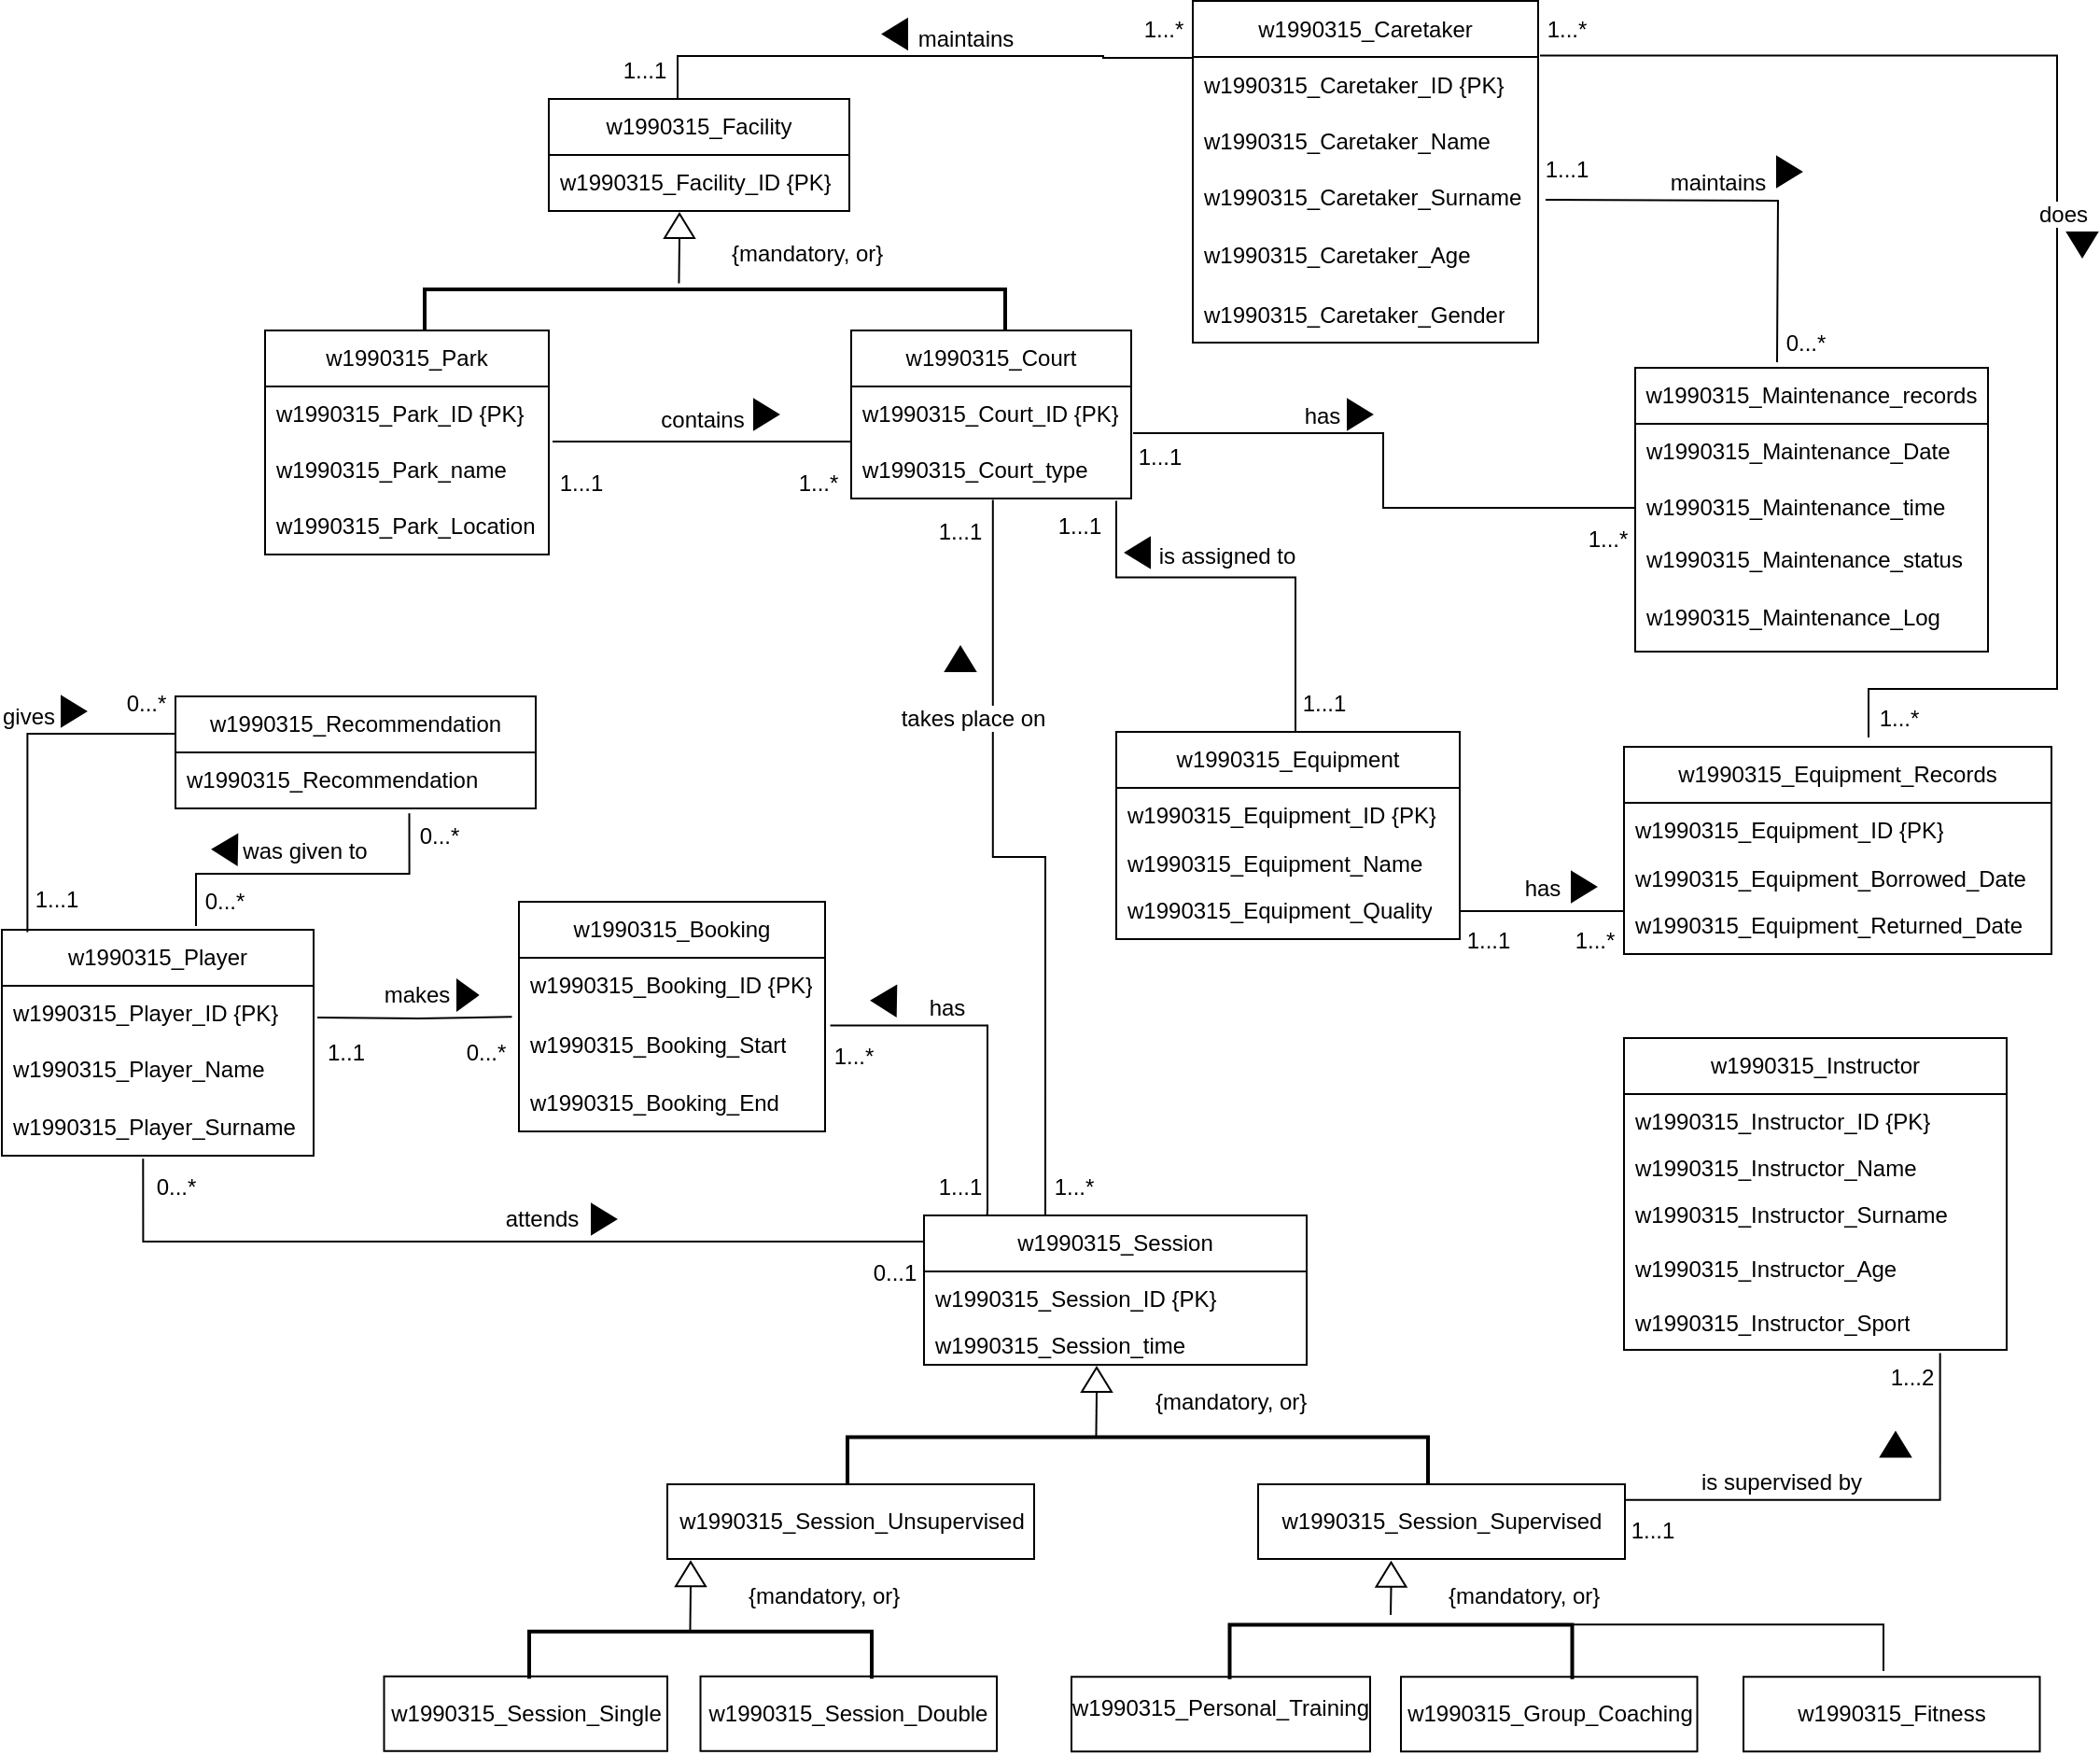<mxfile version="24.7.17" pages="2">
  <diagram name="Strona-1" id="DtqclCAk5Q23WSskDGmh">
    <mxGraphModel dx="2209" dy="2147" grid="1" gridSize="10" guides="1" tooltips="1" connect="1" arrows="1" fold="1" page="0" pageScale="1" pageWidth="827" pageHeight="1169" math="0" shadow="0">
      <root>
        <mxCell id="0" />
        <mxCell id="1" parent="0" />
        <mxCell id="qED0K78hJa54H5jnEfUJ-3" value="w1990315_Caretaker" style="swimlane;fontStyle=0;childLayout=stackLayout;horizontal=1;startSize=30;horizontalStack=0;resizeParent=1;resizeParentMax=0;resizeLast=0;collapsible=1;marginBottom=0;whiteSpace=wrap;html=1;" parent="1" vertex="1">
          <mxGeometry x="-425" y="-1384.5" width="185" height="183" as="geometry" />
        </mxCell>
        <mxCell id="qED0K78hJa54H5jnEfUJ-4" value="&lt;span style=&quot;text-align: center;&quot;&gt;w1990315_&lt;/span&gt;Caretaker_ID {PK}" style="text;strokeColor=none;fillColor=none;align=left;verticalAlign=middle;spacingLeft=4;spacingRight=4;overflow=hidden;points=[[0,0.5],[1,0.5]];portConstraint=eastwest;rotatable=0;whiteSpace=wrap;html=1;" parent="qED0K78hJa54H5jnEfUJ-3" vertex="1">
          <mxGeometry y="30" width="185" height="30" as="geometry" />
        </mxCell>
        <mxCell id="qED0K78hJa54H5jnEfUJ-57" value="&lt;span style=&quot;text-align: center;&quot;&gt;w1990315_&lt;/span&gt;Caretaker_Name" style="text;strokeColor=none;fillColor=none;align=left;verticalAlign=middle;spacingLeft=4;spacingRight=4;overflow=hidden;points=[[0,0.5],[1,0.5]];portConstraint=eastwest;rotatable=0;whiteSpace=wrap;html=1;" parent="qED0K78hJa54H5jnEfUJ-3" vertex="1">
          <mxGeometry y="60" width="185" height="30" as="geometry" />
        </mxCell>
        <mxCell id="qED0K78hJa54H5jnEfUJ-5" value="&lt;span style=&quot;text-align: center;&quot;&gt;w1990315_&lt;/span&gt;Caretaker_Surname" style="text;strokeColor=none;fillColor=none;align=left;verticalAlign=middle;spacingLeft=4;spacingRight=4;overflow=hidden;points=[[0,0.5],[1,0.5]];portConstraint=eastwest;rotatable=0;whiteSpace=wrap;html=1;" parent="qED0K78hJa54H5jnEfUJ-3" vertex="1">
          <mxGeometry y="90" width="185" height="30" as="geometry" />
        </mxCell>
        <mxCell id="qED0K78hJa54H5jnEfUJ-6" value="&lt;span style=&quot;text-align: center;&quot;&gt;w1990315_&lt;/span&gt;Caretaker_Age" style="text;strokeColor=none;fillColor=none;align=left;verticalAlign=middle;spacingLeft=4;spacingRight=4;overflow=hidden;points=[[0,0.5],[1,0.5]];portConstraint=eastwest;rotatable=0;whiteSpace=wrap;html=1;" parent="qED0K78hJa54H5jnEfUJ-3" vertex="1">
          <mxGeometry y="120" width="185" height="33" as="geometry" />
        </mxCell>
        <mxCell id="qED0K78hJa54H5jnEfUJ-11" value="&lt;span style=&quot;text-align: center;&quot;&gt;w1990315_&lt;/span&gt;Caretaker_Gender" style="text;strokeColor=none;fillColor=none;align=left;verticalAlign=middle;spacingLeft=4;spacingRight=4;overflow=hidden;points=[[0,0.5],[1,0.5]];portConstraint=eastwest;rotatable=0;whiteSpace=wrap;html=1;" parent="qED0K78hJa54H5jnEfUJ-3" vertex="1">
          <mxGeometry y="153" width="185" height="30" as="geometry" />
        </mxCell>
        <mxCell id="qED0K78hJa54H5jnEfUJ-7" value="w1990315_Court" style="swimlane;fontStyle=0;childLayout=stackLayout;horizontal=1;startSize=30;horizontalStack=0;resizeParent=1;resizeParentMax=0;resizeLast=0;collapsible=1;marginBottom=0;whiteSpace=wrap;html=1;" parent="1" vertex="1">
          <mxGeometry x="-608" y="-1208" width="150" height="90" as="geometry" />
        </mxCell>
        <mxCell id="qED0K78hJa54H5jnEfUJ-8" value="&lt;span style=&quot;text-align: center;&quot;&gt;w1990315_&lt;/span&gt;Court_ID {PK}" style="text;strokeColor=none;fillColor=none;align=left;verticalAlign=middle;spacingLeft=4;spacingRight=4;overflow=hidden;points=[[0,0.5],[1,0.5]];portConstraint=eastwest;rotatable=0;whiteSpace=wrap;html=1;" parent="qED0K78hJa54H5jnEfUJ-7" vertex="1">
          <mxGeometry y="30" width="150" height="30" as="geometry" />
        </mxCell>
        <mxCell id="qED0K78hJa54H5jnEfUJ-9" value="&lt;span style=&quot;text-align: center;&quot;&gt;w1990315_&lt;/span&gt;Court_type" style="text;strokeColor=none;fillColor=none;align=left;verticalAlign=middle;spacingLeft=4;spacingRight=4;overflow=hidden;points=[[0,0.5],[1,0.5]];portConstraint=eastwest;rotatable=0;whiteSpace=wrap;html=1;" parent="qED0K78hJa54H5jnEfUJ-7" vertex="1">
          <mxGeometry y="60" width="150" height="30" as="geometry" />
        </mxCell>
        <mxCell id="qED0K78hJa54H5jnEfUJ-12" value="w1990315_Equipment" style="swimlane;fontStyle=0;childLayout=stackLayout;horizontal=1;startSize=30;horizontalStack=0;resizeParent=1;resizeParentMax=0;resizeLast=0;collapsible=1;marginBottom=0;whiteSpace=wrap;html=1;" parent="1" vertex="1">
          <mxGeometry x="-466" y="-993" width="184" height="111" as="geometry" />
        </mxCell>
        <mxCell id="qED0K78hJa54H5jnEfUJ-13" value="&lt;span style=&quot;text-align: center;&quot;&gt;w1990315_&lt;/span&gt;Equipment_ID {PK}" style="text;strokeColor=none;fillColor=none;align=left;verticalAlign=middle;spacingLeft=4;spacingRight=4;overflow=hidden;points=[[0,0.5],[1,0.5]];portConstraint=eastwest;rotatable=0;whiteSpace=wrap;html=1;" parent="qED0K78hJa54H5jnEfUJ-12" vertex="1">
          <mxGeometry y="30" width="184" height="30" as="geometry" />
        </mxCell>
        <mxCell id="qED0K78hJa54H5jnEfUJ-14" value="&lt;span style=&quot;text-align: center;&quot;&gt;w1990315_&lt;/span&gt;Equipment_Name" style="text;strokeColor=none;fillColor=none;align=left;verticalAlign=middle;spacingLeft=4;spacingRight=4;overflow=hidden;points=[[0,0.5],[1,0.5]];portConstraint=eastwest;rotatable=0;whiteSpace=wrap;html=1;" parent="qED0K78hJa54H5jnEfUJ-12" vertex="1">
          <mxGeometry y="60" width="184" height="21" as="geometry" />
        </mxCell>
        <mxCell id="qED0K78hJa54H5jnEfUJ-46" value="&lt;span style=&quot;text-align: center;&quot;&gt;w1990315_&lt;/span&gt;Equipment_Quality" style="text;strokeColor=none;fillColor=none;align=left;verticalAlign=middle;spacingLeft=4;spacingRight=4;overflow=hidden;points=[[0,0.5],[1,0.5]];portConstraint=eastwest;rotatable=0;whiteSpace=wrap;html=1;" parent="qED0K78hJa54H5jnEfUJ-12" vertex="1">
          <mxGeometry y="81" width="184" height="30" as="geometry" />
        </mxCell>
        <mxCell id="qED0K78hJa54H5jnEfUJ-15" value="w1990315_Session" style="swimlane;fontStyle=0;childLayout=stackLayout;horizontal=1;startSize=30;horizontalStack=0;resizeParent=1;resizeParentMax=0;resizeLast=0;collapsible=1;marginBottom=0;whiteSpace=wrap;html=1;" parent="1" vertex="1">
          <mxGeometry x="-569" y="-734" width="205" height="80" as="geometry" />
        </mxCell>
        <mxCell id="qED0K78hJa54H5jnEfUJ-16" value="&lt;span style=&quot;text-align: center;&quot;&gt;w1990315_&lt;/span&gt;Session_ID {PK}" style="text;strokeColor=none;fillColor=none;align=left;verticalAlign=middle;spacingLeft=4;spacingRight=4;overflow=hidden;points=[[0,0.5],[1,0.5]];portConstraint=eastwest;rotatable=0;whiteSpace=wrap;html=1;" parent="qED0K78hJa54H5jnEfUJ-15" vertex="1">
          <mxGeometry y="30" width="205" height="30" as="geometry" />
        </mxCell>
        <mxCell id="qED0K78hJa54H5jnEfUJ-17" value="&lt;span style=&quot;text-align: center;&quot;&gt;w1990315_&lt;/span&gt;Session_time" style="text;strokeColor=none;fillColor=none;align=left;verticalAlign=middle;spacingLeft=4;spacingRight=4;overflow=hidden;points=[[0,0.5],[1,0.5]];portConstraint=eastwest;rotatable=0;whiteSpace=wrap;html=1;" parent="qED0K78hJa54H5jnEfUJ-15" vertex="1">
          <mxGeometry y="60" width="205" height="20" as="geometry" />
        </mxCell>
        <mxCell id="qED0K78hJa54H5jnEfUJ-18" value="w1990315_Player" style="swimlane;fontStyle=0;childLayout=stackLayout;horizontal=1;startSize=30;horizontalStack=0;resizeParent=1;resizeParentMax=0;resizeLast=0;collapsible=1;marginBottom=0;whiteSpace=wrap;html=1;" parent="1" vertex="1">
          <mxGeometry x="-1063" y="-887" width="167" height="121" as="geometry" />
        </mxCell>
        <mxCell id="qED0K78hJa54H5jnEfUJ-19" value="&lt;span style=&quot;text-align: center;&quot;&gt;w1990315_&lt;/span&gt;Player_ID {PK}" style="text;strokeColor=none;fillColor=none;align=left;verticalAlign=middle;spacingLeft=4;spacingRight=4;overflow=hidden;points=[[0,0.5],[1,0.5]];portConstraint=eastwest;rotatable=0;whiteSpace=wrap;html=1;" parent="qED0K78hJa54H5jnEfUJ-18" vertex="1">
          <mxGeometry y="30" width="167" height="30" as="geometry" />
        </mxCell>
        <mxCell id="qED0K78hJa54H5jnEfUJ-44" value="&lt;span style=&quot;text-align: center;&quot;&gt;w1990315_&lt;/span&gt;Player_Name" style="text;strokeColor=none;fillColor=none;align=left;verticalAlign=middle;spacingLeft=4;spacingRight=4;overflow=hidden;points=[[0,0.5],[1,0.5]];portConstraint=eastwest;rotatable=0;whiteSpace=wrap;html=1;" parent="qED0K78hJa54H5jnEfUJ-18" vertex="1">
          <mxGeometry y="60" width="167" height="30" as="geometry" />
        </mxCell>
        <mxCell id="qED0K78hJa54H5jnEfUJ-20" value="&lt;span style=&quot;text-align: center;&quot;&gt;w1990315_&lt;/span&gt;Player_Surname" style="text;strokeColor=none;fillColor=none;align=left;verticalAlign=middle;spacingLeft=4;spacingRight=4;overflow=hidden;points=[[0,0.5],[1,0.5]];portConstraint=eastwest;rotatable=0;whiteSpace=wrap;html=1;" parent="qED0K78hJa54H5jnEfUJ-18" vertex="1">
          <mxGeometry y="90" width="167" height="31" as="geometry" />
        </mxCell>
        <mxCell id="qED0K78hJa54H5jnEfUJ-21" value="w1990315_Recommendation" style="swimlane;fontStyle=0;childLayout=stackLayout;horizontal=1;startSize=30;horizontalStack=0;resizeParent=1;resizeParentMax=0;resizeLast=0;collapsible=1;marginBottom=0;whiteSpace=wrap;html=1;" parent="1" vertex="1">
          <mxGeometry x="-970" y="-1012" width="193" height="60" as="geometry" />
        </mxCell>
        <mxCell id="qED0K78hJa54H5jnEfUJ-22" value="&lt;span style=&quot;text-align: center;&quot;&gt;w1990315_&lt;/span&gt;Recommendation&amp;nbsp;" style="text;strokeColor=none;fillColor=none;align=left;verticalAlign=middle;spacingLeft=4;spacingRight=4;overflow=hidden;points=[[0,0.5],[1,0.5]];portConstraint=eastwest;rotatable=0;whiteSpace=wrap;html=1;" parent="qED0K78hJa54H5jnEfUJ-21" vertex="1">
          <mxGeometry y="30" width="193" height="30" as="geometry" />
        </mxCell>
        <mxCell id="qED0K78hJa54H5jnEfUJ-31" value="w1990315_Booking" style="swimlane;fontStyle=0;childLayout=stackLayout;horizontal=1;startSize=30;horizontalStack=0;resizeParent=1;resizeParentMax=0;resizeLast=0;collapsible=1;marginBottom=0;whiteSpace=wrap;html=1;" parent="1" vertex="1">
          <mxGeometry x="-786" y="-902" width="164" height="123" as="geometry" />
        </mxCell>
        <mxCell id="qED0K78hJa54H5jnEfUJ-32" value="&lt;span style=&quot;text-align: center;&quot;&gt;w1990315_&lt;/span&gt;Booking_ID {PK}" style="text;strokeColor=none;fillColor=none;align=left;verticalAlign=middle;spacingLeft=4;spacingRight=4;overflow=hidden;points=[[0,0.5],[1,0.5]];portConstraint=eastwest;rotatable=0;whiteSpace=wrap;html=1;" parent="qED0K78hJa54H5jnEfUJ-31" vertex="1">
          <mxGeometry y="30" width="164" height="30" as="geometry" />
        </mxCell>
        <mxCell id="qED0K78hJa54H5jnEfUJ-33" value="&lt;span style=&quot;text-align: center;&quot;&gt;w1990315_&lt;/span&gt;Booking_Start" style="text;strokeColor=none;fillColor=none;align=left;verticalAlign=middle;spacingLeft=4;spacingRight=4;overflow=hidden;points=[[0,0.5],[1,0.5]];portConstraint=eastwest;rotatable=0;whiteSpace=wrap;html=1;" parent="qED0K78hJa54H5jnEfUJ-31" vertex="1">
          <mxGeometry y="60" width="164" height="33" as="geometry" />
        </mxCell>
        <mxCell id="qED0K78hJa54H5jnEfUJ-34" value="&lt;span style=&quot;text-align: center;&quot;&gt;w1990315_&lt;/span&gt;Booking_End" style="text;strokeColor=none;fillColor=none;align=left;verticalAlign=middle;spacingLeft=4;spacingRight=4;overflow=hidden;points=[[0,0.5],[1,0.5]];portConstraint=eastwest;rotatable=0;whiteSpace=wrap;html=1;" parent="qED0K78hJa54H5jnEfUJ-31" vertex="1">
          <mxGeometry y="93" width="164" height="30" as="geometry" />
        </mxCell>
        <mxCell id="qED0K78hJa54H5jnEfUJ-35" value="w1990315_Maintenance_records" style="swimlane;fontStyle=0;childLayout=stackLayout;horizontal=1;startSize=30;horizontalStack=0;resizeParent=1;resizeParentMax=0;resizeLast=0;collapsible=1;marginBottom=0;whiteSpace=wrap;html=1;" parent="1" vertex="1">
          <mxGeometry x="-188" y="-1188" width="189" height="152" as="geometry" />
        </mxCell>
        <mxCell id="qED0K78hJa54H5jnEfUJ-36" value="&lt;span style=&quot;text-align: center;&quot;&gt;w1990315_&lt;/span&gt;Maintenance_Date" style="text;strokeColor=none;fillColor=none;align=left;verticalAlign=middle;spacingLeft=4;spacingRight=4;overflow=hidden;points=[[0,0.5],[1,0.5]];portConstraint=eastwest;rotatable=0;whiteSpace=wrap;html=1;" parent="qED0K78hJa54H5jnEfUJ-35" vertex="1">
          <mxGeometry y="30" width="189" height="30" as="geometry" />
        </mxCell>
        <mxCell id="qED0K78hJa54H5jnEfUJ-37" value="&lt;span style=&quot;text-align: center;&quot;&gt;w1990315_&lt;/span&gt;Maintenance_time" style="text;strokeColor=none;fillColor=none;align=left;verticalAlign=middle;spacingLeft=4;spacingRight=4;overflow=hidden;points=[[0,0.5],[1,0.5]];portConstraint=eastwest;rotatable=0;whiteSpace=wrap;html=1;" parent="qED0K78hJa54H5jnEfUJ-35" vertex="1">
          <mxGeometry y="60" width="189" height="30" as="geometry" />
        </mxCell>
        <mxCell id="qED0K78hJa54H5jnEfUJ-38" value="&lt;span style=&quot;text-align: center;&quot;&gt;w1990315_&lt;/span&gt;Maintenance_status" style="text;strokeColor=none;fillColor=none;align=left;verticalAlign=middle;spacingLeft=4;spacingRight=4;overflow=hidden;points=[[0,0.5],[1,0.5]];portConstraint=eastwest;rotatable=0;whiteSpace=wrap;html=1;" parent="qED0K78hJa54H5jnEfUJ-35" vertex="1">
          <mxGeometry y="90" width="189" height="25" as="geometry" />
        </mxCell>
        <mxCell id="qED0K78hJa54H5jnEfUJ-42" value="&lt;span style=&quot;text-align: center;&quot;&gt;w1990315_&lt;/span&gt;&lt;span style=&quot;color: rgb(0, 0, 0); font-family: Helvetica; font-size: 12px; font-style: normal; font-variant-ligatures: normal; font-variant-caps: normal; font-weight: 400; letter-spacing: normal; orphans: 2; text-align: center; text-indent: 0px; text-transform: none; widows: 2; word-spacing: 0px; -webkit-text-stroke-width: 0px; white-space: normal; background-color: rgb(255, 255, 255); text-decoration-thickness: initial; text-decoration-style: initial; text-decoration-color: initial; display: inline !important; float: none;&quot;&gt;Maintenance_Log&lt;/span&gt;" style="text;strokeColor=none;fillColor=none;align=left;verticalAlign=middle;spacingLeft=4;spacingRight=4;overflow=hidden;points=[[0,0.5],[1,0.5]];portConstraint=eastwest;rotatable=0;whiteSpace=wrap;html=1;" parent="qED0K78hJa54H5jnEfUJ-35" vertex="1">
          <mxGeometry y="115" width="189" height="37" as="geometry" />
        </mxCell>
        <mxCell id="qED0K78hJa54H5jnEfUJ-47" value="w1990315_Park" style="swimlane;fontStyle=0;childLayout=stackLayout;horizontal=1;startSize=30;horizontalStack=0;resizeParent=1;resizeParentMax=0;resizeLast=0;collapsible=1;marginBottom=0;whiteSpace=wrap;html=1;" parent="1" vertex="1">
          <mxGeometry x="-922" y="-1208" width="152" height="120" as="geometry" />
        </mxCell>
        <mxCell id="qED0K78hJa54H5jnEfUJ-48" value="&lt;span style=&quot;text-align: center;&quot;&gt;w1990315_&lt;/span&gt;Park_ID {PK}" style="text;strokeColor=none;fillColor=none;align=left;verticalAlign=middle;spacingLeft=4;spacingRight=4;overflow=hidden;points=[[0,0.5],[1,0.5]];portConstraint=eastwest;rotatable=0;whiteSpace=wrap;html=1;" parent="qED0K78hJa54H5jnEfUJ-47" vertex="1">
          <mxGeometry y="30" width="152" height="30" as="geometry" />
        </mxCell>
        <mxCell id="qED0K78hJa54H5jnEfUJ-50" value="&lt;span style=&quot;text-align: center;&quot;&gt;w1990315_&lt;/span&gt;Park_name" style="text;strokeColor=none;fillColor=none;align=left;verticalAlign=middle;spacingLeft=4;spacingRight=4;overflow=hidden;points=[[0,0.5],[1,0.5]];portConstraint=eastwest;rotatable=0;whiteSpace=wrap;html=1;" parent="qED0K78hJa54H5jnEfUJ-47" vertex="1">
          <mxGeometry y="60" width="152" height="30" as="geometry" />
        </mxCell>
        <mxCell id="qED0K78hJa54H5jnEfUJ-49" value="&lt;span style=&quot;text-align: center;&quot;&gt;w1990315_&lt;/span&gt;Park_Location" style="text;strokeColor=none;fillColor=none;align=left;verticalAlign=middle;spacingLeft=4;spacingRight=4;overflow=hidden;points=[[0,0.5],[1,0.5]];portConstraint=eastwest;rotatable=0;whiteSpace=wrap;html=1;" parent="qED0K78hJa54H5jnEfUJ-47" vertex="1">
          <mxGeometry y="90" width="152" height="30" as="geometry" />
        </mxCell>
        <mxCell id="qED0K78hJa54H5jnEfUJ-63" value="contains" style="endArrow=none;html=1;endSize=12;startArrow=none;startSize=14;startFill=0;edgeStyle=orthogonalEdgeStyle;align=center;verticalAlign=bottom;endFill=0;rounded=0;fontSize=12;curved=1;" parent="1" edge="1">
          <mxGeometry y="3" relative="1" as="geometry">
            <mxPoint x="-768" y="-1148.5" as="sourcePoint" />
            <mxPoint x="-608" y="-1148.5" as="targetPoint" />
          </mxGeometry>
        </mxCell>
        <mxCell id="OFx0MBH1IbMjd5orVDAd-1" value="makes" style="endArrow=none;html=1;endSize=12;startArrow=none;startSize=14;startFill=0;edgeStyle=orthogonalEdgeStyle;align=center;verticalAlign=bottom;endFill=0;rounded=0;fontSize=12;entryX=-0.023;entryY=0.048;entryDx=0;entryDy=0;entryPerimeter=0;" parent="1" target="qED0K78hJa54H5jnEfUJ-33" edge="1">
          <mxGeometry x="-0.002" y="3" relative="1" as="geometry">
            <mxPoint x="-894" y="-840" as="sourcePoint" />
            <mxPoint x="-731.0" y="-842" as="targetPoint" />
            <mxPoint as="offset" />
          </mxGeometry>
        </mxCell>
        <mxCell id="OFx0MBH1IbMjd5orVDAd-2" value="" style="triangle;whiteSpace=wrap;html=1;fillColor=#000000;" parent="1" vertex="1">
          <mxGeometry x="-819" y="-860" width="11" height="16" as="geometry" />
        </mxCell>
        <mxCell id="OFx0MBH1IbMjd5orVDAd-3" value="attends" style="endArrow=none;html=1;endSize=12;startArrow=none;startSize=14;startFill=0;edgeStyle=orthogonalEdgeStyle;align=center;verticalAlign=bottom;endFill=0;rounded=0;fontSize=12;exitX=0.453;exitY=1.052;exitDx=0;exitDy=0;exitPerimeter=0;" parent="1" source="qED0K78hJa54H5jnEfUJ-20" edge="1">
          <mxGeometry x="-0.002" y="3" relative="1" as="geometry">
            <mxPoint x="-921.0" y="-683" as="sourcePoint" />
            <mxPoint x="-569" y="-666" as="targetPoint" />
            <mxPoint as="offset" />
            <Array as="points">
              <mxPoint x="-987" y="-720" />
              <mxPoint x="-569" y="-720" />
            </Array>
          </mxGeometry>
        </mxCell>
        <mxCell id="OFx0MBH1IbMjd5orVDAd-6" value="takes place on" style="endArrow=none;html=1;endSize=12;startArrow=none;startSize=14;startFill=0;edgeStyle=orthogonalEdgeStyle;align=center;verticalAlign=bottom;endFill=0;rounded=0;fontSize=12;entryX=0.506;entryY=1.027;entryDx=0;entryDy=0;entryPerimeter=0;exitX=0.317;exitY=-0.003;exitDx=0;exitDy=0;exitPerimeter=0;" parent="1" source="qED0K78hJa54H5jnEfUJ-15" target="qED0K78hJa54H5jnEfUJ-9" edge="1">
          <mxGeometry x="0.38" y="11" relative="1" as="geometry">
            <mxPoint x="-504" y="-736" as="sourcePoint" />
            <mxPoint x="-546.06" y="-1091.61" as="targetPoint" />
            <mxPoint y="-1" as="offset" />
          </mxGeometry>
        </mxCell>
        <mxCell id="OFx0MBH1IbMjd5orVDAd-8" value="maintains" style="endArrow=none;html=1;endSize=12;startArrow=none;startSize=14;startFill=0;edgeStyle=orthogonalEdgeStyle;align=center;verticalAlign=bottom;endFill=0;rounded=0;fontSize=12;" parent="1" edge="1">
          <mxGeometry x="0.214" relative="1" as="geometry">
            <mxPoint x="-703" y="-1321" as="sourcePoint" />
            <mxPoint x="-425" y="-1354" as="targetPoint" />
            <mxPoint as="offset" />
            <Array as="points">
              <mxPoint x="-701" y="-1321" />
              <mxPoint x="-701" y="-1355" />
              <mxPoint x="-473" y="-1355" />
              <mxPoint x="-425" y="-1354" />
            </Array>
          </mxGeometry>
        </mxCell>
        <mxCell id="OFx0MBH1IbMjd5orVDAd-10" value="maintains" style="endArrow=none;html=1;endSize=12;startArrow=none;startSize=14;startFill=0;edgeStyle=orthogonalEdgeStyle;align=center;verticalAlign=bottom;endFill=0;rounded=0;fontSize=12;" parent="1" edge="1">
          <mxGeometry x="-0.13" relative="1" as="geometry">
            <mxPoint x="-236" y="-1278" as="sourcePoint" />
            <mxPoint x="-112" y="-1191" as="targetPoint" />
            <mxPoint as="offset" />
          </mxGeometry>
        </mxCell>
        <mxCell id="OFx0MBH1IbMjd5orVDAd-11" value="is assigned to" style="endArrow=none;html=1;endSize=12;startArrow=none;startSize=14;startFill=0;edgeStyle=orthogonalEdgeStyle;align=center;verticalAlign=bottom;endFill=0;rounded=0;fontSize=12;entryX=-0.094;entryY=0.855;entryDx=0;entryDy=0;entryPerimeter=0;" parent="1" edge="1">
          <mxGeometry x="-0.092" y="2" relative="1" as="geometry">
            <mxPoint x="-466" y="-1116.71" as="sourcePoint" />
            <mxPoint x="-370.914" y="-993.06" as="targetPoint" />
            <mxPoint as="offset" />
            <Array as="points">
              <mxPoint x="-466" y="-1075.71" />
              <mxPoint x="-370" y="-1075.71" />
              <mxPoint x="-370" y="-992.71" />
            </Array>
          </mxGeometry>
        </mxCell>
        <mxCell id="OFx0MBH1IbMjd5orVDAd-13" value="has" style="endArrow=none;html=1;endSize=12;startArrow=none;startSize=14;startFill=0;edgeStyle=orthogonalEdgeStyle;align=center;verticalAlign=bottom;endFill=0;rounded=0;fontSize=12;entryX=0;entryY=0.5;entryDx=0;entryDy=0;" parent="1" target="qED0K78hJa54H5jnEfUJ-37" edge="1">
          <mxGeometry x="-0.346" relative="1" as="geometry">
            <mxPoint x="-457" y="-1153" as="sourcePoint" />
            <mxPoint x="-241.0" y="-1129" as="targetPoint" />
            <mxPoint as="offset" />
            <Array as="points">
              <mxPoint x="-457" y="-1153" />
              <mxPoint x="-323" y="-1153" />
              <mxPoint x="-323" y="-1113" />
            </Array>
          </mxGeometry>
        </mxCell>
        <mxCell id="OFx0MBH1IbMjd5orVDAd-14" value="" style="triangle;whiteSpace=wrap;html=1;fillColor=#000000;" parent="1" vertex="1">
          <mxGeometry x="-342" y="-1171" width="13" height="16" as="geometry" />
        </mxCell>
        <mxCell id="OFx0MBH1IbMjd5orVDAd-15" value="" style="triangle;whiteSpace=wrap;html=1;fillColor=#000000;" parent="1" vertex="1">
          <mxGeometry x="-112" y="-1301" width="13" height="16" as="geometry" />
        </mxCell>
        <mxCell id="OFx0MBH1IbMjd5orVDAd-16" value="" style="triangle;whiteSpace=wrap;html=1;fillColor=#000000;" parent="1" vertex="1">
          <mxGeometry x="-747" y="-740" width="13" height="16" as="geometry" />
        </mxCell>
        <mxCell id="OFx0MBH1IbMjd5orVDAd-17" value="has" style="endArrow=none;html=1;endSize=12;startArrow=none;startSize=14;startFill=0;edgeStyle=orthogonalEdgeStyle;align=center;verticalAlign=bottom;endFill=0;rounded=0;fontSize=12;exitX=1.017;exitY=0.189;exitDx=0;exitDy=0;exitPerimeter=0;entryX=0.165;entryY=-0.002;entryDx=0;entryDy=0;entryPerimeter=0;" parent="1" source="qED0K78hJa54H5jnEfUJ-33" target="qED0K78hJa54H5jnEfUJ-15" edge="1">
          <mxGeometry x="-0.329" relative="1" as="geometry">
            <mxPoint x="-683.0" y="-834" as="sourcePoint" />
            <mxPoint x="-535" y="-737" as="targetPoint" />
            <mxPoint as="offset" />
            <Array as="points">
              <mxPoint x="-535" y="-836" />
              <mxPoint x="-535" y="-737" />
            </Array>
          </mxGeometry>
        </mxCell>
        <mxCell id="OFx0MBH1IbMjd5orVDAd-18" value="" style="triangle;whiteSpace=wrap;html=1;fillColor=#000000;rotation=-179;" parent="1" vertex="1">
          <mxGeometry x="-597" y="-857" width="13" height="16" as="geometry" />
        </mxCell>
        <mxCell id="OFx0MBH1IbMjd5orVDAd-22" value="" style="strokeWidth=2;html=1;shape=mxgraph.flowchart.annotation_1;align=left;pointerEvents=1;rotation=90;" parent="1" vertex="1">
          <mxGeometry x="-691.75" y="-1374.75" width="21.5" height="311" as="geometry" />
        </mxCell>
        <mxCell id="OFx0MBH1IbMjd5orVDAd-23" value="" style="triangle;whiteSpace=wrap;html=1;fillColor=#000000;rotation=-180;" parent="1" vertex="1">
          <mxGeometry x="-591" y="-1374.75" width="13" height="16" as="geometry" />
        </mxCell>
        <mxCell id="OFx0MBH1IbMjd5orVDAd-25" value="w1990315_Equipment_Records" style="swimlane;fontStyle=0;childLayout=stackLayout;horizontal=1;startSize=30;horizontalStack=0;resizeParent=1;resizeParentMax=0;resizeLast=0;collapsible=1;marginBottom=0;whiteSpace=wrap;html=1;" parent="1" vertex="1">
          <mxGeometry x="-194" y="-985" width="229" height="111" as="geometry" />
        </mxCell>
        <mxCell id="OFx0MBH1IbMjd5orVDAd-26" value="&lt;span style=&quot;text-align: center;&quot;&gt;w1990315_&lt;/span&gt;Equipment_ID {PK}" style="text;strokeColor=none;fillColor=none;align=left;verticalAlign=middle;spacingLeft=4;spacingRight=4;overflow=hidden;points=[[0,0.5],[1,0.5]];portConstraint=eastwest;rotatable=0;whiteSpace=wrap;html=1;" parent="OFx0MBH1IbMjd5orVDAd-25" vertex="1">
          <mxGeometry y="30" width="229" height="30" as="geometry" />
        </mxCell>
        <mxCell id="OFx0MBH1IbMjd5orVDAd-27" value="&lt;span style=&quot;text-align: center;&quot;&gt;w1990315_Equipment_Borrowed_Date&lt;/span&gt;" style="text;strokeColor=none;fillColor=none;align=left;verticalAlign=middle;spacingLeft=4;spacingRight=4;overflow=hidden;points=[[0,0.5],[1,0.5]];portConstraint=eastwest;rotatable=0;whiteSpace=wrap;html=1;" parent="OFx0MBH1IbMjd5orVDAd-25" vertex="1">
          <mxGeometry y="60" width="229" height="21" as="geometry" />
        </mxCell>
        <mxCell id="OFx0MBH1IbMjd5orVDAd-28" value="&lt;span style=&quot;text-align: center;&quot;&gt;w1990315_Equipment_Returned_Date&lt;/span&gt;" style="text;strokeColor=none;fillColor=none;align=left;verticalAlign=middle;spacingLeft=4;spacingRight=4;overflow=hidden;points=[[0,0.5],[1,0.5]];portConstraint=eastwest;rotatable=0;whiteSpace=wrap;html=1;" parent="OFx0MBH1IbMjd5orVDAd-25" vertex="1">
          <mxGeometry y="81" width="229" height="30" as="geometry" />
        </mxCell>
        <mxCell id="OFx0MBH1IbMjd5orVDAd-33" value="" style="endArrow=none;html=1;rounded=0;exitX=-0.149;exitY=0.562;exitDx=0;exitDy=0;exitPerimeter=0;entryX=0;entryY=0.5;entryDx=0;entryDy=0;" parent="1" source="OFx0MBH1IbMjd5orVDAd-22" target="OFx0MBH1IbMjd5orVDAd-36" edge="1">
          <mxGeometry width="50" height="50" relative="1" as="geometry">
            <mxPoint x="-700.5" y="-1244" as="sourcePoint" />
            <mxPoint x="-700" y="-1254" as="targetPoint" />
          </mxGeometry>
        </mxCell>
        <mxCell id="OFx0MBH1IbMjd5orVDAd-36" value="" style="triangle;whiteSpace=wrap;html=1;rotation=-90;" parent="1" vertex="1">
          <mxGeometry x="-706.5" y="-1272" width="13" height="16" as="geometry" />
        </mxCell>
        <mxCell id="OFx0MBH1IbMjd5orVDAd-37" value="{mandatory, or}" style="text;strokeColor=none;fillColor=none;align=left;verticalAlign=middle;spacingLeft=4;spacingRight=4;overflow=hidden;points=[[0,0.5],[1,0.5]];portConstraint=eastwest;rotatable=0;whiteSpace=wrap;html=1;" parent="1" vertex="1">
          <mxGeometry x="-678" y="-1264" width="104" height="30" as="geometry" />
        </mxCell>
        <mxCell id="OFx0MBH1IbMjd5orVDAd-38" value="w1990315_Facility" style="swimlane;fontStyle=0;childLayout=stackLayout;horizontal=1;startSize=30;horizontalStack=0;resizeParent=1;resizeParentMax=0;resizeLast=0;collapsible=1;marginBottom=0;whiteSpace=wrap;html=1;" parent="1" vertex="1">
          <mxGeometry x="-770" y="-1332" width="161" height="60" as="geometry" />
        </mxCell>
        <mxCell id="OFx0MBH1IbMjd5orVDAd-39" value="&lt;span style=&quot;text-align: center;&quot;&gt;w1990315_&lt;/span&gt;Facility_ID {PK}" style="text;strokeColor=none;fillColor=none;align=left;verticalAlign=middle;spacingLeft=4;spacingRight=4;overflow=hidden;points=[[0,0.5],[1,0.5]];portConstraint=eastwest;rotatable=0;whiteSpace=wrap;html=1;" parent="OFx0MBH1IbMjd5orVDAd-38" vertex="1">
          <mxGeometry y="30" width="161" height="30" as="geometry" />
        </mxCell>
        <mxCell id="OFx0MBH1IbMjd5orVDAd-42" value="gives" style="endArrow=none;html=1;endSize=12;startArrow=none;startSize=14;startFill=0;edgeStyle=orthogonalEdgeStyle;align=center;verticalAlign=bottom;endFill=0;rounded=0;fontSize=12;exitX=0.082;exitY=0.01;exitDx=0;exitDy=0;entryX=0;entryY=0;entryDx=0;entryDy=0;entryPerimeter=0;exitPerimeter=0;" parent="1" source="qED0K78hJa54H5jnEfUJ-18" target="qED0K78hJa54H5jnEfUJ-22" edge="1">
          <mxGeometry x="0.087" relative="1" as="geometry">
            <mxPoint x="-1197.0" y="-981" as="sourcePoint" />
            <mxPoint x="-978" y="-982" as="targetPoint" />
            <mxPoint as="offset" />
          </mxGeometry>
        </mxCell>
        <mxCell id="OFx0MBH1IbMjd5orVDAd-43" value="" style="triangle;whiteSpace=wrap;html=1;fillColor=#000000;" parent="1" vertex="1">
          <mxGeometry x="-1031" y="-1012" width="13" height="16" as="geometry" />
        </mxCell>
        <mxCell id="OFx0MBH1IbMjd5orVDAd-44" value="was given to" style="endArrow=none;html=1;endSize=12;startArrow=none;startSize=14;startFill=0;edgeStyle=orthogonalEdgeStyle;align=center;verticalAlign=bottom;endFill=0;rounded=0;fontSize=12;exitX=0.649;exitY=1.087;exitDx=0;exitDy=0;exitPerimeter=0;" parent="1" source="qED0K78hJa54H5jnEfUJ-22" edge="1">
          <mxGeometry x="0.016" y="-3" relative="1" as="geometry">
            <mxPoint x="-843" y="-932" as="sourcePoint" />
            <mxPoint x="-959" y="-889" as="targetPoint" />
            <mxPoint as="offset" />
            <Array as="points">
              <mxPoint x="-845" y="-917" />
              <mxPoint x="-959" y="-917" />
            </Array>
          </mxGeometry>
        </mxCell>
        <mxCell id="OFx0MBH1IbMjd5orVDAd-45" value="" style="triangle;whiteSpace=wrap;html=1;fillColor=#000000;rotation=-180;" parent="1" vertex="1">
          <mxGeometry x="-460.99" y="-1097" width="13" height="16" as="geometry" />
        </mxCell>
        <mxCell id="OFx0MBH1IbMjd5orVDAd-46" value="has" style="endArrow=none;html=1;endSize=12;startArrow=none;startSize=14;startFill=0;edgeStyle=orthogonalEdgeStyle;align=center;verticalAlign=bottom;endFill=0;rounded=0;fontSize=12;exitX=1;exitY=0.5;exitDx=0;exitDy=0;entryX=0;entryY=0.233;entryDx=0;entryDy=0;entryPerimeter=0;" parent="1" source="qED0K78hJa54H5jnEfUJ-46" target="OFx0MBH1IbMjd5orVDAd-28" edge="1">
          <mxGeometry x="-0.002" y="3" relative="1" as="geometry">
            <mxPoint x="-343.0" y="-924.76" as="sourcePoint" />
            <mxPoint x="-200" y="-897" as="targetPoint" />
            <mxPoint as="offset" />
          </mxGeometry>
        </mxCell>
        <mxCell id="OFx0MBH1IbMjd5orVDAd-48" value="" style="triangle;whiteSpace=wrap;html=1;fillColor=#000000;rotation=90;" parent="1" vertex="1">
          <mxGeometry x="45" y="-1262" width="13" height="16" as="geometry" />
        </mxCell>
        <mxCell id="OFx0MBH1IbMjd5orVDAd-49" value="" style="triangle;whiteSpace=wrap;html=1;fillColor=#000000;" parent="1" vertex="1">
          <mxGeometry x="-222" y="-918" width="13" height="16" as="geometry" />
        </mxCell>
        <mxCell id="OFx0MBH1IbMjd5orVDAd-50" value="" style="triangle;whiteSpace=wrap;html=1;fillColor=#000000;rotation=-90;" parent="1" vertex="1">
          <mxGeometry x="-556" y="-1040" width="13" height="16" as="geometry" />
        </mxCell>
        <mxCell id="OFx0MBH1IbMjd5orVDAd-51" value="" style="triangle;whiteSpace=wrap;html=1;fillColor=#000000;rotation=-179;" parent="1" vertex="1">
          <mxGeometry x="-950" y="-938" width="13" height="16" as="geometry" />
        </mxCell>
        <mxCell id="OFx0MBH1IbMjd5orVDAd-52" style="edgeStyle=orthogonalEdgeStyle;rounded=0;orthogonalLoop=1;jettySize=auto;html=1;exitX=0;exitY=0.5;exitDx=0;exitDy=0;entryX=1;entryY=0.5;entryDx=0;entryDy=0;" parent="1" source="OFx0MBH1IbMjd5orVDAd-51" target="OFx0MBH1IbMjd5orVDAd-51" edge="1">
          <mxGeometry relative="1" as="geometry" />
        </mxCell>
        <mxCell id="OFx0MBH1IbMjd5orVDAd-47" value="does" style="endArrow=none;html=1;endSize=12;startArrow=none;startSize=14;startFill=0;edgeStyle=orthogonalEdgeStyle;align=center;verticalAlign=bottom;endFill=0;rounded=0;fontSize=12;exitX=1.005;exitY=0.12;exitDx=0;exitDy=0;exitPerimeter=0;" parent="1" edge="1">
          <mxGeometry x="-0.002" y="3" relative="1" as="geometry">
            <mxPoint x="-239.0" y="-1355.25" as="sourcePoint" />
            <mxPoint x="-63" y="-990" as="targetPoint" />
            <mxPoint as="offset" />
            <Array as="points">
              <mxPoint x="38" y="-1355" />
              <mxPoint x="38" y="-1016" />
              <mxPoint x="-63" y="-1016" />
            </Array>
          </mxGeometry>
        </mxCell>
        <mxCell id="OFx0MBH1IbMjd5orVDAd-54" value="w1990315_Instructor" style="swimlane;fontStyle=0;childLayout=stackLayout;horizontal=1;startSize=30;horizontalStack=0;resizeParent=1;resizeParentMax=0;resizeLast=0;collapsible=1;marginBottom=0;whiteSpace=wrap;html=1;" parent="1" vertex="1">
          <mxGeometry x="-194" y="-829" width="205" height="167" as="geometry" />
        </mxCell>
        <mxCell id="OFx0MBH1IbMjd5orVDAd-55" value="&lt;span style=&quot;text-align: center;&quot;&gt;w1990315_Instructor&lt;/span&gt;_ID {PK}" style="text;strokeColor=none;fillColor=none;align=left;verticalAlign=middle;spacingLeft=4;spacingRight=4;overflow=hidden;points=[[0,0.5],[1,0.5]];portConstraint=eastwest;rotatable=0;whiteSpace=wrap;html=1;" parent="OFx0MBH1IbMjd5orVDAd-54" vertex="1">
          <mxGeometry y="30" width="205" height="30" as="geometry" />
        </mxCell>
        <mxCell id="OFx0MBH1IbMjd5orVDAd-56" value="&lt;span style=&quot;text-align: center;&quot;&gt;w1990315_Instructor_Name&lt;/span&gt;" style="text;strokeColor=none;fillColor=none;align=left;verticalAlign=middle;spacingLeft=4;spacingRight=4;overflow=hidden;points=[[0,0.5],[1,0.5]];portConstraint=eastwest;rotatable=0;whiteSpace=wrap;html=1;" parent="OFx0MBH1IbMjd5orVDAd-54" vertex="1">
          <mxGeometry y="60" width="205" height="20" as="geometry" />
        </mxCell>
        <mxCell id="OFx0MBH1IbMjd5orVDAd-57" value="&lt;span style=&quot;text-align: center;&quot;&gt;w1990315_Instructor_Surname&lt;/span&gt;" style="text;strokeColor=none;fillColor=none;align=left;verticalAlign=middle;spacingLeft=4;spacingRight=4;overflow=hidden;points=[[0,0.5],[1,0.5]];portConstraint=eastwest;rotatable=0;whiteSpace=wrap;html=1;" parent="OFx0MBH1IbMjd5orVDAd-54" vertex="1">
          <mxGeometry y="80" width="205" height="29" as="geometry" />
        </mxCell>
        <mxCell id="OFx0MBH1IbMjd5orVDAd-58" value="&lt;span style=&quot;text-align: center;&quot;&gt;w1990315_Instructor_Age&lt;/span&gt;" style="text;strokeColor=none;fillColor=none;align=left;verticalAlign=middle;spacingLeft=4;spacingRight=4;overflow=hidden;points=[[0,0.5],[1,0.5]];portConstraint=eastwest;rotatable=0;whiteSpace=wrap;html=1;" parent="OFx0MBH1IbMjd5orVDAd-54" vertex="1">
          <mxGeometry y="109" width="205" height="29" as="geometry" />
        </mxCell>
        <mxCell id="OFx0MBH1IbMjd5orVDAd-59" value="&lt;span style=&quot;text-align: center;&quot;&gt;w1990315_Instructor_Sport&lt;/span&gt;" style="text;strokeColor=none;fillColor=none;align=left;verticalAlign=middle;spacingLeft=4;spacingRight=4;overflow=hidden;points=[[0,0.5],[1,0.5]];portConstraint=eastwest;rotatable=0;whiteSpace=wrap;html=1;" parent="OFx0MBH1IbMjd5orVDAd-54" vertex="1">
          <mxGeometry y="138" width="205" height="29" as="geometry" />
        </mxCell>
        <mxCell id="OFx0MBH1IbMjd5orVDAd-60" value="is supervised by" style="endArrow=none;html=1;endSize=12;startArrow=none;startSize=14;startFill=0;edgeStyle=orthogonalEdgeStyle;align=center;verticalAlign=bottom;endFill=0;rounded=0;fontSize=12;exitX=1.005;exitY=0.12;exitDx=0;exitDy=0;exitPerimeter=0;entryX=0.826;entryY=1.062;entryDx=0;entryDy=0;entryPerimeter=0;" parent="1" target="OFx0MBH1IbMjd5orVDAd-59" edge="1">
          <mxGeometry x="-0.322" relative="1" as="geometry">
            <mxPoint x="-194.0" y="-581.63" as="sourcePoint" />
            <mxPoint x="-24" y="-582.63" as="targetPoint" />
            <mxPoint as="offset" />
            <Array as="points">
              <mxPoint x="-25" y="-582" />
            </Array>
          </mxGeometry>
        </mxCell>
        <mxCell id="OFx0MBH1IbMjd5orVDAd-61" value="" style="triangle;whiteSpace=wrap;html=1;fillColor=#000000;rotation=-90;" parent="1" vertex="1">
          <mxGeometry x="-55" y="-619.25" width="13" height="16" as="geometry" />
        </mxCell>
        <mxCell id="OFx0MBH1IbMjd5orVDAd-64" value="1...1" style="text;html=1;align=center;verticalAlign=middle;whiteSpace=wrap;rounded=0;" parent="1" vertex="1">
          <mxGeometry x="-768" y="-1141" width="31" height="30" as="geometry" />
        </mxCell>
        <mxCell id="OFx0MBH1IbMjd5orVDAd-65" value="1...*" style="text;html=1;align=center;verticalAlign=middle;whiteSpace=wrap;rounded=0;" parent="1" vertex="1">
          <mxGeometry x="-641.5" y="-1141" width="31" height="30" as="geometry" />
        </mxCell>
        <mxCell id="OFx0MBH1IbMjd5orVDAd-66" value="1...*" style="text;html=1;align=center;verticalAlign=middle;whiteSpace=wrap;rounded=0;" parent="1" vertex="1">
          <mxGeometry x="-504" y="-764" width="31" height="30" as="geometry" />
        </mxCell>
        <mxCell id="OFx0MBH1IbMjd5orVDAd-67" value="1...1" style="text;html=1;align=center;verticalAlign=middle;whiteSpace=wrap;rounded=0;" parent="1" vertex="1">
          <mxGeometry x="-565" y="-1115" width="31" height="30" as="geometry" />
        </mxCell>
        <mxCell id="OFx0MBH1IbMjd5orVDAd-68" value="1...*" style="text;html=1;align=center;verticalAlign=middle;whiteSpace=wrap;rounded=0;" parent="1" vertex="1">
          <mxGeometry x="-622" y="-834" width="31" height="30" as="geometry" />
        </mxCell>
        <mxCell id="OFx0MBH1IbMjd5orVDAd-69" value="0...*" style="text;html=1;align=center;verticalAlign=middle;whiteSpace=wrap;rounded=0;" parent="1" vertex="1">
          <mxGeometry x="-985" y="-764" width="31" height="30" as="geometry" />
        </mxCell>
        <mxCell id="OFx0MBH1IbMjd5orVDAd-70" value="0...1" style="text;html=1;align=center;verticalAlign=middle;whiteSpace=wrap;rounded=0;" parent="1" vertex="1">
          <mxGeometry x="-600" y="-718" width="31" height="30" as="geometry" />
        </mxCell>
        <mxCell id="OFx0MBH1IbMjd5orVDAd-71" value="1..1" style="text;html=1;align=center;verticalAlign=middle;whiteSpace=wrap;rounded=0;" parent="1" vertex="1">
          <mxGeometry x="-894" y="-836" width="31" height="30" as="geometry" />
        </mxCell>
        <mxCell id="OFx0MBH1IbMjd5orVDAd-72" value="0...*" style="text;html=1;align=center;verticalAlign=middle;whiteSpace=wrap;rounded=0;" parent="1" vertex="1">
          <mxGeometry x="-819" y="-836" width="31" height="30" as="geometry" />
        </mxCell>
        <mxCell id="OFx0MBH1IbMjd5orVDAd-73" value="0...*" style="text;html=1;align=center;verticalAlign=middle;whiteSpace=wrap;rounded=0;" parent="1" vertex="1">
          <mxGeometry x="-959" y="-917" width="31" height="30" as="geometry" />
        </mxCell>
        <mxCell id="OFx0MBH1IbMjd5orVDAd-74" value="0...*" style="text;html=1;align=center;verticalAlign=middle;whiteSpace=wrap;rounded=0;" parent="1" vertex="1">
          <mxGeometry x="-844" y="-952.5" width="31" height="30" as="geometry" />
        </mxCell>
        <mxCell id="OFx0MBH1IbMjd5orVDAd-75" value="0...*" style="text;html=1;align=center;verticalAlign=middle;whiteSpace=wrap;rounded=0;" parent="1" vertex="1">
          <mxGeometry x="-1001" y="-1023" width="31" height="30" as="geometry" />
        </mxCell>
        <mxCell id="OFx0MBH1IbMjd5orVDAd-76" value="1...1" style="text;html=1;align=center;verticalAlign=middle;whiteSpace=wrap;rounded=0;" parent="1" vertex="1">
          <mxGeometry x="-1049" y="-918" width="31" height="30" as="geometry" />
        </mxCell>
        <mxCell id="OFx0MBH1IbMjd5orVDAd-77" value="1...1" style="text;html=1;align=center;verticalAlign=middle;whiteSpace=wrap;rounded=0;" parent="1" vertex="1">
          <mxGeometry x="-734" y="-1362" width="31" height="30" as="geometry" />
        </mxCell>
        <mxCell id="OFx0MBH1IbMjd5orVDAd-78" value="1...*" style="text;html=1;align=center;verticalAlign=middle;whiteSpace=wrap;rounded=0;" parent="1" vertex="1">
          <mxGeometry x="-456" y="-1384.5" width="31" height="30" as="geometry" />
        </mxCell>
        <mxCell id="OFx0MBH1IbMjd5orVDAd-79" value="1...1" style="text;html=1;align=center;verticalAlign=middle;whiteSpace=wrap;rounded=0;" parent="1" vertex="1">
          <mxGeometry x="-370" y="-1023" width="31" height="30" as="geometry" />
        </mxCell>
        <mxCell id="OFx0MBH1IbMjd5orVDAd-80" value="1...1" style="text;html=1;align=center;verticalAlign=middle;whiteSpace=wrap;rounded=0;" parent="1" vertex="1">
          <mxGeometry x="-501" y="-1118" width="31" height="30" as="geometry" />
        </mxCell>
        <mxCell id="OFx0MBH1IbMjd5orVDAd-81" value="1...1" style="text;html=1;align=center;verticalAlign=middle;whiteSpace=wrap;rounded=0;" parent="1" vertex="1">
          <mxGeometry x="-458" y="-1155" width="31" height="30" as="geometry" />
        </mxCell>
        <mxCell id="OFx0MBH1IbMjd5orVDAd-82" value="1...*" style="text;html=1;align=center;verticalAlign=middle;whiteSpace=wrap;rounded=0;" parent="1" vertex="1">
          <mxGeometry x="-218" y="-1111" width="31" height="30" as="geometry" />
        </mxCell>
        <mxCell id="OFx0MBH1IbMjd5orVDAd-84" value="1...1" style="text;html=1;align=center;verticalAlign=middle;whiteSpace=wrap;rounded=0;" parent="1" vertex="1">
          <mxGeometry x="-194" y="-579.63" width="31" height="30" as="geometry" />
        </mxCell>
        <mxCell id="OFx0MBH1IbMjd5orVDAd-85" value="1...2" style="text;html=1;align=center;verticalAlign=middle;whiteSpace=wrap;rounded=0;" parent="1" vertex="1">
          <mxGeometry x="-55" y="-662" width="31" height="30" as="geometry" />
        </mxCell>
        <mxCell id="OFx0MBH1IbMjd5orVDAd-88" value="1...*" style="text;html=1;align=center;verticalAlign=middle;whiteSpace=wrap;rounded=0;" parent="1" vertex="1">
          <mxGeometry x="-62" y="-1015" width="31" height="30" as="geometry" />
        </mxCell>
        <mxCell id="OFx0MBH1IbMjd5orVDAd-89" value="1...*" style="text;html=1;align=center;verticalAlign=middle;whiteSpace=wrap;rounded=0;" parent="1" vertex="1">
          <mxGeometry x="-240" y="-1384.5" width="31" height="30" as="geometry" />
        </mxCell>
        <mxCell id="OFx0MBH1IbMjd5orVDAd-90" value="1...1" style="text;html=1;align=center;verticalAlign=middle;whiteSpace=wrap;rounded=0;" parent="1" vertex="1">
          <mxGeometry x="-240" y="-1309" width="31" height="30" as="geometry" />
        </mxCell>
        <mxCell id="OFx0MBH1IbMjd5orVDAd-91" value="0...*" style="text;html=1;align=center;verticalAlign=middle;whiteSpace=wrap;rounded=0;" parent="1" vertex="1">
          <mxGeometry x="-112" y="-1216" width="31" height="30" as="geometry" />
        </mxCell>
        <mxCell id="OFx0MBH1IbMjd5orVDAd-92" value="1...1" style="text;html=1;align=center;verticalAlign=middle;whiteSpace=wrap;rounded=0;" parent="1" vertex="1">
          <mxGeometry x="-282" y="-896" width="31" height="30" as="geometry" />
        </mxCell>
        <mxCell id="OFx0MBH1IbMjd5orVDAd-93" value="1...*" style="text;html=1;align=center;verticalAlign=middle;whiteSpace=wrap;rounded=0;" parent="1" vertex="1">
          <mxGeometry x="-225" y="-896" width="31" height="30" as="geometry" />
        </mxCell>
        <mxCell id="OFx0MBH1IbMjd5orVDAd-94" value="1...1" style="text;html=1;align=center;verticalAlign=middle;whiteSpace=wrap;rounded=0;" parent="1" vertex="1">
          <mxGeometry x="-565" y="-764" width="31" height="30" as="geometry" />
        </mxCell>
        <mxCell id="ah3K2hWmKguFUeE3Tz60-1" value="" style="strokeWidth=2;html=1;shape=mxgraph.flowchart.annotation_1;align=left;pointerEvents=1;rotation=90;" parent="1" vertex="1">
          <mxGeometry x="-467.12" y="-758.12" width="25.25" height="311" as="geometry" />
        </mxCell>
        <mxCell id="ah3K2hWmKguFUeE3Tz60-2" value="" style="endArrow=none;html=1;rounded=0;exitX=-0.149;exitY=0.562;exitDx=0;exitDy=0;exitPerimeter=0;entryX=0;entryY=0.5;entryDx=0;entryDy=0;" parent="1" target="ah3K2hWmKguFUeE3Tz60-3" edge="1">
          <mxGeometry width="50" height="50" relative="1" as="geometry">
            <mxPoint x="-476.782" y="-615.204" as="sourcePoint" />
            <mxPoint x="-476.5" y="-636" as="targetPoint" />
          </mxGeometry>
        </mxCell>
        <mxCell id="ah3K2hWmKguFUeE3Tz60-3" value="" style="triangle;whiteSpace=wrap;html=1;rotation=-90;" parent="1" vertex="1">
          <mxGeometry x="-483" y="-654" width="13" height="16" as="geometry" />
        </mxCell>
        <mxCell id="ah3K2hWmKguFUeE3Tz60-4" value="{mandatory, or}" style="text;strokeColor=none;fillColor=none;align=left;verticalAlign=middle;spacingLeft=4;spacingRight=4;overflow=hidden;points=[[0,0.5],[1,0.5]];portConstraint=eastwest;rotatable=0;whiteSpace=wrap;html=1;" parent="1" vertex="1">
          <mxGeometry x="-451.5" y="-649.25" width="104" height="30" as="geometry" />
        </mxCell>
        <mxCell id="_egCBGx2nORSN23F3rEM-1" value="w1990315_Session_Unsupervised" style="rounded=0;whiteSpace=wrap;html=1;fillColor=none;" parent="1" vertex="1">
          <mxGeometry x="-706.5" y="-590" width="196.5" height="40" as="geometry" />
        </mxCell>
        <mxCell id="_egCBGx2nORSN23F3rEM-2" value="w1990315_Session_Supervised" style="rounded=0;whiteSpace=wrap;html=1;fillColor=none;" parent="1" vertex="1">
          <mxGeometry x="-390" y="-590" width="196.5" height="40" as="geometry" />
        </mxCell>
        <mxCell id="_egCBGx2nORSN23F3rEM-3" value="" style="strokeWidth=2;html=1;shape=mxgraph.flowchart.annotation_1;align=left;pointerEvents=1;rotation=90;" parent="1" vertex="1">
          <mxGeometry x="-701.37" y="-590.25" width="25.25" height="183.5" as="geometry" />
        </mxCell>
        <mxCell id="_egCBGx2nORSN23F3rEM-4" value="" style="endArrow=none;html=1;rounded=0;exitX=-0.149;exitY=0.562;exitDx=0;exitDy=0;exitPerimeter=0;entryX=0;entryY=0.5;entryDx=0;entryDy=0;" parent="1" target="_egCBGx2nORSN23F3rEM-5" edge="1">
          <mxGeometry width="50" height="50" relative="1" as="geometry">
            <mxPoint x="-694.282" y="-511.084" as="sourcePoint" />
            <mxPoint x="-694" y="-531.88" as="targetPoint" />
          </mxGeometry>
        </mxCell>
        <mxCell id="_egCBGx2nORSN23F3rEM-5" value="" style="triangle;whiteSpace=wrap;html=1;rotation=-90;" parent="1" vertex="1">
          <mxGeometry x="-700.5" y="-549.88" width="13" height="16" as="geometry" />
        </mxCell>
        <mxCell id="_egCBGx2nORSN23F3rEM-6" value="{mandatory, or}" style="text;strokeColor=none;fillColor=none;align=left;verticalAlign=middle;spacingLeft=4;spacingRight=4;overflow=hidden;points=[[0,0.5],[1,0.5]];portConstraint=eastwest;rotatable=0;whiteSpace=wrap;html=1;" parent="1" vertex="1">
          <mxGeometry x="-669" y="-545.13" width="104" height="30" as="geometry" />
        </mxCell>
        <mxCell id="_egCBGx2nORSN23F3rEM-7" value="w1990315_Session_Single" style="rounded=0;whiteSpace=wrap;html=1;fillColor=none;" parent="1" vertex="1">
          <mxGeometry x="-858.25" y="-487.12" width="151.75" height="40" as="geometry" />
        </mxCell>
        <mxCell id="_egCBGx2nORSN23F3rEM-8" value="w1990315_Session_Double" style="rounded=0;whiteSpace=wrap;html=1;fillColor=none;" parent="1" vertex="1">
          <mxGeometry x="-688.75" y="-487.12" width="158.75" height="40" as="geometry" />
        </mxCell>
        <mxCell id="_egCBGx2nORSN23F3rEM-9" value="" style="strokeWidth=2;html=1;shape=mxgraph.flowchart.annotation_1;align=left;pointerEvents=1;rotation=90;" parent="1" vertex="1">
          <mxGeometry x="-328.06" y="-591.94" width="29.13" height="183.5" as="geometry" />
        </mxCell>
        <mxCell id="_egCBGx2nORSN23F3rEM-10" value="" style="endArrow=none;html=1;rounded=0;entryX=0;entryY=0.5;entryDx=0;entryDy=0;" parent="1" target="_egCBGx2nORSN23F3rEM-11" edge="1">
          <mxGeometry width="50" height="50" relative="1" as="geometry">
            <mxPoint x="-319" y="-520" as="sourcePoint" />
            <mxPoint x="-318.75" y="-531.63" as="targetPoint" />
          </mxGeometry>
        </mxCell>
        <mxCell id="_egCBGx2nORSN23F3rEM-11" value="" style="triangle;whiteSpace=wrap;html=1;rotation=-90;" parent="1" vertex="1">
          <mxGeometry x="-325.25" y="-549.63" width="13" height="16" as="geometry" />
        </mxCell>
        <mxCell id="_egCBGx2nORSN23F3rEM-12" value="{mandatory, or}" style="text;strokeColor=none;fillColor=none;align=left;verticalAlign=middle;spacingLeft=4;spacingRight=4;overflow=hidden;points=[[0,0.5],[1,0.5]];portConstraint=eastwest;rotatable=0;whiteSpace=wrap;html=1;" parent="1" vertex="1">
          <mxGeometry x="-293.75" y="-544.88" width="104" height="30" as="geometry" />
        </mxCell>
        <mxCell id="_egCBGx2nORSN23F3rEM-13" value="&lt;table&gt;&lt;tbody&gt;&lt;tr&gt;&lt;td&gt;w1990315_Personal_Training&lt;/td&gt;&lt;/tr&gt;&lt;/tbody&gt;&lt;/table&gt;&lt;table&gt;&lt;tbody&gt;&lt;tr&gt;&lt;td&gt;&lt;/td&gt;&lt;/tr&gt;&lt;/tbody&gt;&lt;/table&gt;" style="rounded=0;whiteSpace=wrap;html=1;fillColor=none;" parent="1" vertex="1">
          <mxGeometry x="-490" y="-486.87" width="160" height="40" as="geometry" />
        </mxCell>
        <mxCell id="_egCBGx2nORSN23F3rEM-14" value="w1990315_Group_Coaching" style="rounded=0;whiteSpace=wrap;html=1;fillColor=none;" parent="1" vertex="1">
          <mxGeometry x="-313.5" y="-486.87" width="158.75" height="40" as="geometry" />
        </mxCell>
        <mxCell id="_egCBGx2nORSN23F3rEM-17" value="" style="endArrow=none;html=1;endSize=12;startArrow=none;startSize=14;startFill=0;edgeStyle=orthogonalEdgeStyle;align=center;verticalAlign=bottom;endFill=0;rounded=0;fontSize=12;exitX=1.005;exitY=0.12;exitDx=0;exitDy=0;exitPerimeter=0;" parent="1" edge="1">
          <mxGeometry x="-0.002" y="3" relative="1" as="geometry">
            <mxPoint x="-225.0" y="-514.89" as="sourcePoint" />
            <mxPoint x="-55" y="-490" as="targetPoint" />
            <mxPoint as="offset" />
            <Array as="points">
              <mxPoint x="-55" y="-514.89" />
            </Array>
          </mxGeometry>
        </mxCell>
        <mxCell id="_egCBGx2nORSN23F3rEM-18" value="w1990315_Fitness" style="rounded=0;whiteSpace=wrap;html=1;fillColor=none;" parent="1" vertex="1">
          <mxGeometry x="-130" y="-486.87" width="158.75" height="40" as="geometry" />
        </mxCell>
        <mxCell id="_egCBGx2nORSN23F3rEM-19" value="" style="triangle;whiteSpace=wrap;html=1;fillColor=#000000;" parent="1" vertex="1">
          <mxGeometry x="-660" y="-1171" width="13" height="16" as="geometry" />
        </mxCell>
      </root>
    </mxGraphModel>
  </diagram>
  <diagram name="Kopia Strona-1" id="qfsgwdt1hTZX_PWH3vUX">
    <mxGraphModel dx="2387" dy="2244" grid="1" gridSize="10" guides="1" tooltips="1" connect="1" arrows="1" fold="1" page="0" pageScale="1" pageWidth="827" pageHeight="1169" math="0" shadow="0">
      <root>
        <mxCell id="lN2mOiGtpFRc20IfXHjl-0" />
        <mxCell id="lN2mOiGtpFRc20IfXHjl-1" parent="lN2mOiGtpFRc20IfXHjl-0" />
        <mxCell id="lN2mOiGtpFRc20IfXHjl-2" value="w1990315_Caretaker" style="swimlane;fontStyle=0;childLayout=stackLayout;horizontal=1;startSize=30;horizontalStack=0;resizeParent=1;resizeParentMax=0;resizeLast=0;collapsible=1;marginBottom=0;whiteSpace=wrap;html=1;labelBackgroundColor=none;fillColor=#A8DADC;strokeColor=#457B9D;fontColor=#1D3557;" vertex="1" parent="lN2mOiGtpFRc20IfXHjl-1">
          <mxGeometry x="-425" y="-1384.5" width="185" height="183" as="geometry" />
        </mxCell>
        <mxCell id="lN2mOiGtpFRc20IfXHjl-3" value="&lt;span style=&quot;text-align: center;&quot;&gt;w1990315_&lt;/span&gt;Caretaker_ID {PK}" style="text;strokeColor=none;fillColor=none;align=left;verticalAlign=middle;spacingLeft=4;spacingRight=4;overflow=hidden;points=[[0,0.5],[1,0.5]];portConstraint=eastwest;rotatable=0;whiteSpace=wrap;html=1;labelBackgroundColor=none;fontColor=#1D3557;" vertex="1" parent="lN2mOiGtpFRc20IfXHjl-2">
          <mxGeometry y="30" width="185" height="30" as="geometry" />
        </mxCell>
        <mxCell id="lN2mOiGtpFRc20IfXHjl-4" value="&lt;span style=&quot;text-align: center;&quot;&gt;w1990315_&lt;/span&gt;Caretaker_Name" style="text;strokeColor=none;fillColor=none;align=left;verticalAlign=middle;spacingLeft=4;spacingRight=4;overflow=hidden;points=[[0,0.5],[1,0.5]];portConstraint=eastwest;rotatable=0;whiteSpace=wrap;html=1;labelBackgroundColor=none;fontColor=#1D3557;" vertex="1" parent="lN2mOiGtpFRc20IfXHjl-2">
          <mxGeometry y="60" width="185" height="30" as="geometry" />
        </mxCell>
        <mxCell id="lN2mOiGtpFRc20IfXHjl-5" value="&lt;span style=&quot;text-align: center;&quot;&gt;w1990315_&lt;/span&gt;Caretaker_Surname" style="text;strokeColor=none;fillColor=none;align=left;verticalAlign=middle;spacingLeft=4;spacingRight=4;overflow=hidden;points=[[0,0.5],[1,0.5]];portConstraint=eastwest;rotatable=0;whiteSpace=wrap;html=1;labelBackgroundColor=none;fontColor=#1D3557;" vertex="1" parent="lN2mOiGtpFRc20IfXHjl-2">
          <mxGeometry y="90" width="185" height="30" as="geometry" />
        </mxCell>
        <mxCell id="lN2mOiGtpFRc20IfXHjl-6" value="&lt;span style=&quot;text-align: center;&quot;&gt;w1990315_&lt;/span&gt;Caretaker_Age" style="text;strokeColor=none;fillColor=none;align=left;verticalAlign=middle;spacingLeft=4;spacingRight=4;overflow=hidden;points=[[0,0.5],[1,0.5]];portConstraint=eastwest;rotatable=0;whiteSpace=wrap;html=1;labelBackgroundColor=none;fontColor=#1D3557;" vertex="1" parent="lN2mOiGtpFRc20IfXHjl-2">
          <mxGeometry y="120" width="185" height="33" as="geometry" />
        </mxCell>
        <mxCell id="lN2mOiGtpFRc20IfXHjl-7" value="&lt;span style=&quot;text-align: center;&quot;&gt;w1990315_&lt;/span&gt;Caretaker_Gender" style="text;strokeColor=none;fillColor=none;align=left;verticalAlign=middle;spacingLeft=4;spacingRight=4;overflow=hidden;points=[[0,0.5],[1,0.5]];portConstraint=eastwest;rotatable=0;whiteSpace=wrap;html=1;labelBackgroundColor=none;fontColor=#1D3557;" vertex="1" parent="lN2mOiGtpFRc20IfXHjl-2">
          <mxGeometry y="153" width="185" height="30" as="geometry" />
        </mxCell>
        <mxCell id="lN2mOiGtpFRc20IfXHjl-8" value="w1990315_Court" style="swimlane;fontStyle=0;childLayout=stackLayout;horizontal=1;startSize=30;horizontalStack=0;resizeParent=1;resizeParentMax=0;resizeLast=0;collapsible=1;marginBottom=0;whiteSpace=wrap;html=1;labelBackgroundColor=none;fillColor=#A8DADC;strokeColor=#457B9D;fontColor=#1D3557;" vertex="1" parent="lN2mOiGtpFRc20IfXHjl-1">
          <mxGeometry x="-608" y="-1208" width="150" height="90" as="geometry" />
        </mxCell>
        <mxCell id="lN2mOiGtpFRc20IfXHjl-9" value="&lt;span style=&quot;text-align: center;&quot;&gt;w1990315_&lt;/span&gt;Court_ID {PK}" style="text;strokeColor=none;fillColor=none;align=left;verticalAlign=middle;spacingLeft=4;spacingRight=4;overflow=hidden;points=[[0,0.5],[1,0.5]];portConstraint=eastwest;rotatable=0;whiteSpace=wrap;html=1;labelBackgroundColor=none;fontColor=#1D3557;" vertex="1" parent="lN2mOiGtpFRc20IfXHjl-8">
          <mxGeometry y="30" width="150" height="30" as="geometry" />
        </mxCell>
        <mxCell id="lN2mOiGtpFRc20IfXHjl-10" value="&lt;span style=&quot;text-align: center;&quot;&gt;w1990315_&lt;/span&gt;Court_type" style="text;strokeColor=none;fillColor=none;align=left;verticalAlign=middle;spacingLeft=4;spacingRight=4;overflow=hidden;points=[[0,0.5],[1,0.5]];portConstraint=eastwest;rotatable=0;whiteSpace=wrap;html=1;labelBackgroundColor=none;fontColor=#1D3557;" vertex="1" parent="lN2mOiGtpFRc20IfXHjl-8">
          <mxGeometry y="60" width="150" height="30" as="geometry" />
        </mxCell>
        <mxCell id="lN2mOiGtpFRc20IfXHjl-11" value="w1990315_Equipment" style="swimlane;fontStyle=0;childLayout=stackLayout;horizontal=1;startSize=30;horizontalStack=0;resizeParent=1;resizeParentMax=0;resizeLast=0;collapsible=1;marginBottom=0;whiteSpace=wrap;html=1;labelBackgroundColor=none;fillColor=#A8DADC;strokeColor=#457B9D;fontColor=#1D3557;" vertex="1" parent="lN2mOiGtpFRc20IfXHjl-1">
          <mxGeometry x="-466" y="-993" width="184" height="111" as="geometry" />
        </mxCell>
        <mxCell id="lN2mOiGtpFRc20IfXHjl-12" value="&lt;span style=&quot;text-align: center;&quot;&gt;w1990315_&lt;/span&gt;Equipment_ID {PK}" style="text;strokeColor=none;fillColor=none;align=left;verticalAlign=middle;spacingLeft=4;spacingRight=4;overflow=hidden;points=[[0,0.5],[1,0.5]];portConstraint=eastwest;rotatable=0;whiteSpace=wrap;html=1;labelBackgroundColor=none;fontColor=#1D3557;" vertex="1" parent="lN2mOiGtpFRc20IfXHjl-11">
          <mxGeometry y="30" width="184" height="30" as="geometry" />
        </mxCell>
        <mxCell id="lN2mOiGtpFRc20IfXHjl-13" value="&lt;span style=&quot;text-align: center;&quot;&gt;w1990315_&lt;/span&gt;Equipment_Name" style="text;strokeColor=none;fillColor=none;align=left;verticalAlign=middle;spacingLeft=4;spacingRight=4;overflow=hidden;points=[[0,0.5],[1,0.5]];portConstraint=eastwest;rotatable=0;whiteSpace=wrap;html=1;labelBackgroundColor=none;fontColor=#1D3557;" vertex="1" parent="lN2mOiGtpFRc20IfXHjl-11">
          <mxGeometry y="60" width="184" height="21" as="geometry" />
        </mxCell>
        <mxCell id="lN2mOiGtpFRc20IfXHjl-14" value="&lt;span style=&quot;text-align: center;&quot;&gt;w1990315_&lt;/span&gt;Equipment_Quality" style="text;strokeColor=none;fillColor=none;align=left;verticalAlign=middle;spacingLeft=4;spacingRight=4;overflow=hidden;points=[[0,0.5],[1,0.5]];portConstraint=eastwest;rotatable=0;whiteSpace=wrap;html=1;labelBackgroundColor=none;fontColor=#1D3557;" vertex="1" parent="lN2mOiGtpFRc20IfXHjl-11">
          <mxGeometry y="81" width="184" height="30" as="geometry" />
        </mxCell>
        <mxCell id="lN2mOiGtpFRc20IfXHjl-15" value="w1990315_Session" style="swimlane;fontStyle=0;childLayout=stackLayout;horizontal=1;startSize=30;horizontalStack=0;resizeParent=1;resizeParentMax=0;resizeLast=0;collapsible=1;marginBottom=0;whiteSpace=wrap;html=1;labelBackgroundColor=none;fillColor=#A8DADC;strokeColor=#457B9D;fontColor=#1D3557;" vertex="1" parent="lN2mOiGtpFRc20IfXHjl-1">
          <mxGeometry x="-569" y="-734" width="205" height="109" as="geometry" />
        </mxCell>
        <mxCell id="lN2mOiGtpFRc20IfXHjl-16" value="&lt;span style=&quot;text-align: center;&quot;&gt;w1990315_&lt;/span&gt;Session_ID {PK}" style="text;strokeColor=none;fillColor=none;align=left;verticalAlign=middle;spacingLeft=4;spacingRight=4;overflow=hidden;points=[[0,0.5],[1,0.5]];portConstraint=eastwest;rotatable=0;whiteSpace=wrap;html=1;labelBackgroundColor=none;fontColor=#1D3557;" vertex="1" parent="lN2mOiGtpFRc20IfXHjl-15">
          <mxGeometry y="30" width="205" height="30" as="geometry" />
        </mxCell>
        <mxCell id="lN2mOiGtpFRc20IfXHjl-17" value="&lt;span style=&quot;text-align: center;&quot;&gt;w1990315_&lt;/span&gt;Session_type" style="text;strokeColor=none;fillColor=none;align=left;verticalAlign=middle;spacingLeft=4;spacingRight=4;overflow=hidden;points=[[0,0.5],[1,0.5]];portConstraint=eastwest;rotatable=0;whiteSpace=wrap;html=1;labelBackgroundColor=none;fontColor=#1D3557;" vertex="1" parent="lN2mOiGtpFRc20IfXHjl-15">
          <mxGeometry y="60" width="205" height="20" as="geometry" />
        </mxCell>
        <mxCell id="lN2mOiGtpFRc20IfXHjl-18" value="&lt;span style=&quot;text-align: center;&quot;&gt;w1990315_Session_&lt;/span&gt;If_Supervised" style="text;strokeColor=none;fillColor=none;align=left;verticalAlign=middle;spacingLeft=4;spacingRight=4;overflow=hidden;points=[[0,0.5],[1,0.5]];portConstraint=eastwest;rotatable=0;whiteSpace=wrap;html=1;labelBackgroundColor=none;fontColor=#1D3557;" vertex="1" parent="lN2mOiGtpFRc20IfXHjl-15">
          <mxGeometry y="80" width="205" height="29" as="geometry" />
        </mxCell>
        <mxCell id="lN2mOiGtpFRc20IfXHjl-19" value="w1990315_Player" style="swimlane;fontStyle=0;childLayout=stackLayout;horizontal=1;startSize=30;horizontalStack=0;resizeParent=1;resizeParentMax=0;resizeLast=0;collapsible=1;marginBottom=0;whiteSpace=wrap;html=1;labelBackgroundColor=none;fillColor=#A8DADC;strokeColor=#457B9D;fontColor=#1D3557;" vertex="1" parent="lN2mOiGtpFRc20IfXHjl-1">
          <mxGeometry x="-1063" y="-887" width="167" height="121" as="geometry" />
        </mxCell>
        <mxCell id="lN2mOiGtpFRc20IfXHjl-20" value="&lt;span style=&quot;text-align: center;&quot;&gt;w1990315_&lt;/span&gt;Player_ID {PK}" style="text;strokeColor=none;fillColor=none;align=left;verticalAlign=middle;spacingLeft=4;spacingRight=4;overflow=hidden;points=[[0,0.5],[1,0.5]];portConstraint=eastwest;rotatable=0;whiteSpace=wrap;html=1;labelBackgroundColor=none;fontColor=#1D3557;" vertex="1" parent="lN2mOiGtpFRc20IfXHjl-19">
          <mxGeometry y="30" width="167" height="30" as="geometry" />
        </mxCell>
        <mxCell id="lN2mOiGtpFRc20IfXHjl-21" value="&lt;span style=&quot;text-align: center;&quot;&gt;w1990315_&lt;/span&gt;Player_Name" style="text;strokeColor=none;fillColor=none;align=left;verticalAlign=middle;spacingLeft=4;spacingRight=4;overflow=hidden;points=[[0,0.5],[1,0.5]];portConstraint=eastwest;rotatable=0;whiteSpace=wrap;html=1;labelBackgroundColor=none;fontColor=#1D3557;" vertex="1" parent="lN2mOiGtpFRc20IfXHjl-19">
          <mxGeometry y="60" width="167" height="30" as="geometry" />
        </mxCell>
        <mxCell id="lN2mOiGtpFRc20IfXHjl-22" value="&lt;span style=&quot;text-align: center;&quot;&gt;w1990315_&lt;/span&gt;Player_Surname" style="text;strokeColor=none;fillColor=none;align=left;verticalAlign=middle;spacingLeft=4;spacingRight=4;overflow=hidden;points=[[0,0.5],[1,0.5]];portConstraint=eastwest;rotatable=0;whiteSpace=wrap;html=1;labelBackgroundColor=none;fontColor=#1D3557;" vertex="1" parent="lN2mOiGtpFRc20IfXHjl-19">
          <mxGeometry y="90" width="167" height="31" as="geometry" />
        </mxCell>
        <mxCell id="lN2mOiGtpFRc20IfXHjl-23" value="w1990315_Recommendation" style="swimlane;fontStyle=0;childLayout=stackLayout;horizontal=1;startSize=30;horizontalStack=0;resizeParent=1;resizeParentMax=0;resizeLast=0;collapsible=1;marginBottom=0;whiteSpace=wrap;html=1;labelBackgroundColor=none;fillColor=#A8DADC;strokeColor=#457B9D;fontColor=#1D3557;" vertex="1" parent="lN2mOiGtpFRc20IfXHjl-1">
          <mxGeometry x="-970" y="-1012" width="193" height="60" as="geometry" />
        </mxCell>
        <mxCell id="lN2mOiGtpFRc20IfXHjl-24" value="&lt;span style=&quot;text-align: center;&quot;&gt;w1990315_&lt;/span&gt;Recommendation&amp;nbsp;" style="text;strokeColor=none;fillColor=none;align=left;verticalAlign=middle;spacingLeft=4;spacingRight=4;overflow=hidden;points=[[0,0.5],[1,0.5]];portConstraint=eastwest;rotatable=0;whiteSpace=wrap;html=1;labelBackgroundColor=none;fontColor=#1D3557;" vertex="1" parent="lN2mOiGtpFRc20IfXHjl-23">
          <mxGeometry y="30" width="193" height="30" as="geometry" />
        </mxCell>
        <mxCell id="lN2mOiGtpFRc20IfXHjl-25" value="w1990315_Booking" style="swimlane;fontStyle=0;childLayout=stackLayout;horizontal=1;startSize=30;horizontalStack=0;resizeParent=1;resizeParentMax=0;resizeLast=0;collapsible=1;marginBottom=0;whiteSpace=wrap;html=1;labelBackgroundColor=none;fillColor=#A8DADC;strokeColor=#457B9D;fontColor=#1D3557;" vertex="1" parent="lN2mOiGtpFRc20IfXHjl-1">
          <mxGeometry x="-786" y="-902" width="164" height="123" as="geometry" />
        </mxCell>
        <mxCell id="lN2mOiGtpFRc20IfXHjl-26" value="&lt;span style=&quot;text-align: center;&quot;&gt;w1990315_&lt;/span&gt;Booking_ID {PK}" style="text;strokeColor=none;fillColor=none;align=left;verticalAlign=middle;spacingLeft=4;spacingRight=4;overflow=hidden;points=[[0,0.5],[1,0.5]];portConstraint=eastwest;rotatable=0;whiteSpace=wrap;html=1;labelBackgroundColor=none;fontColor=#1D3557;" vertex="1" parent="lN2mOiGtpFRc20IfXHjl-25">
          <mxGeometry y="30" width="164" height="30" as="geometry" />
        </mxCell>
        <mxCell id="lN2mOiGtpFRc20IfXHjl-27" value="&lt;span style=&quot;text-align: center;&quot;&gt;w1990315_&lt;/span&gt;Booking_Start" style="text;strokeColor=none;fillColor=none;align=left;verticalAlign=middle;spacingLeft=4;spacingRight=4;overflow=hidden;points=[[0,0.5],[1,0.5]];portConstraint=eastwest;rotatable=0;whiteSpace=wrap;html=1;labelBackgroundColor=none;fontColor=#1D3557;" vertex="1" parent="lN2mOiGtpFRc20IfXHjl-25">
          <mxGeometry y="60" width="164" height="33" as="geometry" />
        </mxCell>
        <mxCell id="lN2mOiGtpFRc20IfXHjl-28" value="&lt;span style=&quot;text-align: center;&quot;&gt;w1990315_&lt;/span&gt;Booking_End" style="text;strokeColor=none;fillColor=none;align=left;verticalAlign=middle;spacingLeft=4;spacingRight=4;overflow=hidden;points=[[0,0.5],[1,0.5]];portConstraint=eastwest;rotatable=0;whiteSpace=wrap;html=1;labelBackgroundColor=none;fontColor=#1D3557;" vertex="1" parent="lN2mOiGtpFRc20IfXHjl-25">
          <mxGeometry y="93" width="164" height="30" as="geometry" />
        </mxCell>
        <mxCell id="lN2mOiGtpFRc20IfXHjl-29" value="w1990315_Maintenance_records" style="swimlane;fontStyle=0;childLayout=stackLayout;horizontal=1;startSize=30;horizontalStack=0;resizeParent=1;resizeParentMax=0;resizeLast=0;collapsible=1;marginBottom=0;whiteSpace=wrap;html=1;labelBackgroundColor=none;fillColor=#A8DADC;strokeColor=#457B9D;fontColor=#1D3557;" vertex="1" parent="lN2mOiGtpFRc20IfXHjl-1">
          <mxGeometry x="-188" y="-1188" width="189" height="152" as="geometry" />
        </mxCell>
        <mxCell id="lN2mOiGtpFRc20IfXHjl-30" value="&lt;span style=&quot;text-align: center;&quot;&gt;w1990315_&lt;/span&gt;Maintenance_Date" style="text;strokeColor=none;fillColor=none;align=left;verticalAlign=middle;spacingLeft=4;spacingRight=4;overflow=hidden;points=[[0,0.5],[1,0.5]];portConstraint=eastwest;rotatable=0;whiteSpace=wrap;html=1;labelBackgroundColor=none;fontColor=#1D3557;" vertex="1" parent="lN2mOiGtpFRc20IfXHjl-29">
          <mxGeometry y="30" width="189" height="30" as="geometry" />
        </mxCell>
        <mxCell id="lN2mOiGtpFRc20IfXHjl-31" value="&lt;span style=&quot;text-align: center;&quot;&gt;w1990315_&lt;/span&gt;Maintenance_time" style="text;strokeColor=none;fillColor=none;align=left;verticalAlign=middle;spacingLeft=4;spacingRight=4;overflow=hidden;points=[[0,0.5],[1,0.5]];portConstraint=eastwest;rotatable=0;whiteSpace=wrap;html=1;labelBackgroundColor=none;fontColor=#1D3557;" vertex="1" parent="lN2mOiGtpFRc20IfXHjl-29">
          <mxGeometry y="60" width="189" height="30" as="geometry" />
        </mxCell>
        <mxCell id="lN2mOiGtpFRc20IfXHjl-32" value="&lt;span style=&quot;text-align: center;&quot;&gt;w1990315_&lt;/span&gt;Maintenance_status" style="text;strokeColor=none;fillColor=none;align=left;verticalAlign=middle;spacingLeft=4;spacingRight=4;overflow=hidden;points=[[0,0.5],[1,0.5]];portConstraint=eastwest;rotatable=0;whiteSpace=wrap;html=1;labelBackgroundColor=none;fontColor=#1D3557;" vertex="1" parent="lN2mOiGtpFRc20IfXHjl-29">
          <mxGeometry y="90" width="189" height="25" as="geometry" />
        </mxCell>
        <mxCell id="lN2mOiGtpFRc20IfXHjl-33" value="&lt;span style=&quot;text-align: center;&quot;&gt;w1990315_&lt;/span&gt;&lt;span style=&quot;color: rgb(0, 0, 0); font-family: Helvetica; font-size: 12px; font-style: normal; font-variant-ligatures: normal; font-variant-caps: normal; font-weight: 400; letter-spacing: normal; orphans: 2; text-align: center; text-indent: 0px; text-transform: none; widows: 2; word-spacing: 0px; -webkit-text-stroke-width: 0px; white-space: normal; background-color: rgb(255, 255, 255); text-decoration-thickness: initial; text-decoration-style: initial; text-decoration-color: initial; display: inline !important; float: none;&quot;&gt;Maintenance_Log&lt;/span&gt;" style="text;strokeColor=none;fillColor=none;align=left;verticalAlign=middle;spacingLeft=4;spacingRight=4;overflow=hidden;points=[[0,0.5],[1,0.5]];portConstraint=eastwest;rotatable=0;whiteSpace=wrap;html=1;labelBackgroundColor=none;fontColor=#1D3557;" vertex="1" parent="lN2mOiGtpFRc20IfXHjl-29">
          <mxGeometry y="115" width="189" height="37" as="geometry" />
        </mxCell>
        <mxCell id="lN2mOiGtpFRc20IfXHjl-34" value="w1990315_Park" style="swimlane;fontStyle=0;childLayout=stackLayout;horizontal=1;startSize=30;horizontalStack=0;resizeParent=1;resizeParentMax=0;resizeLast=0;collapsible=1;marginBottom=0;whiteSpace=wrap;html=1;labelBackgroundColor=none;fillColor=#A8DADC;strokeColor=#457B9D;fontColor=#1D3557;" vertex="1" parent="lN2mOiGtpFRc20IfXHjl-1">
          <mxGeometry x="-922" y="-1208" width="152" height="120" as="geometry" />
        </mxCell>
        <mxCell id="lN2mOiGtpFRc20IfXHjl-35" value="&lt;span style=&quot;text-align: center;&quot;&gt;w1990315_&lt;/span&gt;Park_ID {PK}" style="text;strokeColor=none;fillColor=none;align=left;verticalAlign=middle;spacingLeft=4;spacingRight=4;overflow=hidden;points=[[0,0.5],[1,0.5]];portConstraint=eastwest;rotatable=0;whiteSpace=wrap;html=1;labelBackgroundColor=none;fontColor=#1D3557;" vertex="1" parent="lN2mOiGtpFRc20IfXHjl-34">
          <mxGeometry y="30" width="152" height="30" as="geometry" />
        </mxCell>
        <mxCell id="lN2mOiGtpFRc20IfXHjl-36" value="&lt;span style=&quot;text-align: center;&quot;&gt;w1990315_&lt;/span&gt;Park_name" style="text;strokeColor=none;fillColor=none;align=left;verticalAlign=middle;spacingLeft=4;spacingRight=4;overflow=hidden;points=[[0,0.5],[1,0.5]];portConstraint=eastwest;rotatable=0;whiteSpace=wrap;html=1;labelBackgroundColor=none;fontColor=#1D3557;" vertex="1" parent="lN2mOiGtpFRc20IfXHjl-34">
          <mxGeometry y="60" width="152" height="30" as="geometry" />
        </mxCell>
        <mxCell id="lN2mOiGtpFRc20IfXHjl-37" value="&lt;span style=&quot;text-align: center;&quot;&gt;w1990315_&lt;/span&gt;Park_Location" style="text;strokeColor=none;fillColor=none;align=left;verticalAlign=middle;spacingLeft=4;spacingRight=4;overflow=hidden;points=[[0,0.5],[1,0.5]];portConstraint=eastwest;rotatable=0;whiteSpace=wrap;html=1;labelBackgroundColor=none;fontColor=#1D3557;" vertex="1" parent="lN2mOiGtpFRc20IfXHjl-34">
          <mxGeometry y="90" width="152" height="30" as="geometry" />
        </mxCell>
        <mxCell id="lN2mOiGtpFRc20IfXHjl-38" value="is located in" style="endArrow=none;html=1;endSize=12;startArrow=none;startSize=14;startFill=0;edgeStyle=orthogonalEdgeStyle;align=center;verticalAlign=bottom;endFill=0;rounded=0;fontSize=12;curved=1;labelBackgroundColor=none;strokeColor=#457B9D;fontColor=default;" edge="1" parent="lN2mOiGtpFRc20IfXHjl-1">
          <mxGeometry y="3" relative="1" as="geometry">
            <mxPoint x="-770" y="-1145" as="sourcePoint" />
            <mxPoint x="-610" y="-1145" as="targetPoint" />
          </mxGeometry>
        </mxCell>
        <mxCell id="lN2mOiGtpFRc20IfXHjl-39" value="makes" style="endArrow=none;html=1;endSize=12;startArrow=none;startSize=14;startFill=0;edgeStyle=orthogonalEdgeStyle;align=center;verticalAlign=bottom;endFill=0;rounded=0;fontSize=12;entryX=-0.023;entryY=0.048;entryDx=0;entryDy=0;entryPerimeter=0;labelBackgroundColor=none;strokeColor=#457B9D;fontColor=default;" edge="1" parent="lN2mOiGtpFRc20IfXHjl-1" target="lN2mOiGtpFRc20IfXHjl-27">
          <mxGeometry x="-0.002" y="3" relative="1" as="geometry">
            <mxPoint x="-894" y="-840" as="sourcePoint" />
            <mxPoint x="-731.0" y="-842" as="targetPoint" />
            <mxPoint as="offset" />
          </mxGeometry>
        </mxCell>
        <mxCell id="lN2mOiGtpFRc20IfXHjl-40" value="" style="triangle;whiteSpace=wrap;html=1;fillColor=#A8DADC;labelBackgroundColor=none;strokeColor=#457B9D;fontColor=#1D3557;" vertex="1" parent="lN2mOiGtpFRc20IfXHjl-1">
          <mxGeometry x="-819" y="-860" width="11" height="16" as="geometry" />
        </mxCell>
        <mxCell id="lN2mOiGtpFRc20IfXHjl-41" value="attends" style="endArrow=none;html=1;endSize=12;startArrow=none;startSize=14;startFill=0;edgeStyle=orthogonalEdgeStyle;align=center;verticalAlign=bottom;endFill=0;rounded=0;fontSize=12;exitX=0.453;exitY=1.052;exitDx=0;exitDy=0;exitPerimeter=0;labelBackgroundColor=none;strokeColor=#457B9D;fontColor=default;" edge="1" parent="lN2mOiGtpFRc20IfXHjl-1" source="lN2mOiGtpFRc20IfXHjl-22">
          <mxGeometry x="-0.002" y="3" relative="1" as="geometry">
            <mxPoint x="-921.0" y="-683" as="sourcePoint" />
            <mxPoint x="-569" y="-666" as="targetPoint" />
            <mxPoint as="offset" />
            <Array as="points">
              <mxPoint x="-987" y="-720" />
              <mxPoint x="-569" y="-720" />
            </Array>
          </mxGeometry>
        </mxCell>
        <mxCell id="lN2mOiGtpFRc20IfXHjl-42" value="" style="triangle;whiteSpace=wrap;html=1;fillColor=#A8DADC;rotation=-180;labelBackgroundColor=none;strokeColor=#457B9D;fontColor=#1D3557;" vertex="1" parent="lN2mOiGtpFRc20IfXHjl-1">
          <mxGeometry x="-739" y="-1169" width="13" height="16" as="geometry" />
        </mxCell>
        <mxCell id="lN2mOiGtpFRc20IfXHjl-43" value="takes place on" style="endArrow=none;html=1;endSize=12;startArrow=none;startSize=14;startFill=0;edgeStyle=orthogonalEdgeStyle;align=center;verticalAlign=bottom;endFill=0;rounded=0;fontSize=12;entryX=0.506;entryY=1.027;entryDx=0;entryDy=0;entryPerimeter=0;exitX=0.317;exitY=-0.003;exitDx=0;exitDy=0;exitPerimeter=0;labelBackgroundColor=none;strokeColor=#457B9D;fontColor=default;" edge="1" parent="lN2mOiGtpFRc20IfXHjl-1" source="lN2mOiGtpFRc20IfXHjl-15" target="lN2mOiGtpFRc20IfXHjl-10">
          <mxGeometry x="0.38" y="11" relative="1" as="geometry">
            <mxPoint x="-504" y="-736" as="sourcePoint" />
            <mxPoint x="-546.06" y="-1091.61" as="targetPoint" />
            <mxPoint y="-1" as="offset" />
          </mxGeometry>
        </mxCell>
        <mxCell id="lN2mOiGtpFRc20IfXHjl-44" value="maintains" style="endArrow=none;html=1;endSize=12;startArrow=none;startSize=14;startFill=0;edgeStyle=orthogonalEdgeStyle;align=center;verticalAlign=bottom;endFill=0;rounded=0;fontSize=12;labelBackgroundColor=none;strokeColor=#457B9D;fontColor=default;" edge="1" parent="lN2mOiGtpFRc20IfXHjl-1">
          <mxGeometry x="0.214" relative="1" as="geometry">
            <mxPoint x="-703" y="-1321" as="sourcePoint" />
            <mxPoint x="-425" y="-1354" as="targetPoint" />
            <mxPoint as="offset" />
            <Array as="points">
              <mxPoint x="-701" y="-1321" />
              <mxPoint x="-701" y="-1355" />
              <mxPoint x="-473" y="-1355" />
              <mxPoint x="-425" y="-1354" />
            </Array>
          </mxGeometry>
        </mxCell>
        <mxCell id="lN2mOiGtpFRc20IfXHjl-45" value="does" style="endArrow=none;html=1;endSize=12;startArrow=none;startSize=14;startFill=0;edgeStyle=orthogonalEdgeStyle;align=center;verticalAlign=bottom;endFill=0;rounded=0;fontSize=12;labelBackgroundColor=none;strokeColor=#457B9D;fontColor=default;" edge="1" parent="lN2mOiGtpFRc20IfXHjl-1">
          <mxGeometry x="-0.13" relative="1" as="geometry">
            <mxPoint x="-236" y="-1278" as="sourcePoint" />
            <mxPoint x="-112" y="-1191" as="targetPoint" />
            <mxPoint as="offset" />
          </mxGeometry>
        </mxCell>
        <mxCell id="lN2mOiGtpFRc20IfXHjl-46" value="has" style="endArrow=none;html=1;endSize=12;startArrow=none;startSize=14;startFill=0;edgeStyle=orthogonalEdgeStyle;align=center;verticalAlign=bottom;endFill=0;rounded=0;fontSize=12;entryX=-0.094;entryY=0.855;entryDx=0;entryDy=0;entryPerimeter=0;labelBackgroundColor=none;strokeColor=#457B9D;fontColor=default;" edge="1" parent="lN2mOiGtpFRc20IfXHjl-1">
          <mxGeometry x="-0.092" y="2" relative="1" as="geometry">
            <mxPoint x="-466" y="-1116.71" as="sourcePoint" />
            <mxPoint x="-370.914" y="-993.06" as="targetPoint" />
            <mxPoint as="offset" />
            <Array as="points">
              <mxPoint x="-466" y="-1075.71" />
              <mxPoint x="-370" y="-1075.71" />
              <mxPoint x="-370" y="-992.71" />
            </Array>
          </mxGeometry>
        </mxCell>
        <mxCell id="lN2mOiGtpFRc20IfXHjl-47" value="has" style="endArrow=none;html=1;endSize=12;startArrow=none;startSize=14;startFill=0;edgeStyle=orthogonalEdgeStyle;align=center;verticalAlign=bottom;endFill=0;rounded=0;fontSize=12;entryX=0;entryY=0.5;entryDx=0;entryDy=0;labelBackgroundColor=none;strokeColor=#457B9D;fontColor=default;" edge="1" parent="lN2mOiGtpFRc20IfXHjl-1" target="lN2mOiGtpFRc20IfXHjl-31">
          <mxGeometry x="-0.346" relative="1" as="geometry">
            <mxPoint x="-457" y="-1153" as="sourcePoint" />
            <mxPoint x="-241.0" y="-1129" as="targetPoint" />
            <mxPoint as="offset" />
            <Array as="points">
              <mxPoint x="-457" y="-1153" />
              <mxPoint x="-323" y="-1153" />
              <mxPoint x="-323" y="-1113" />
            </Array>
          </mxGeometry>
        </mxCell>
        <mxCell id="lN2mOiGtpFRc20IfXHjl-48" value="" style="triangle;whiteSpace=wrap;html=1;fillColor=#A8DADC;labelBackgroundColor=none;strokeColor=#457B9D;fontColor=#1D3557;" vertex="1" parent="lN2mOiGtpFRc20IfXHjl-1">
          <mxGeometry x="-342" y="-1171" width="13" height="16" as="geometry" />
        </mxCell>
        <mxCell id="lN2mOiGtpFRc20IfXHjl-49" value="" style="triangle;whiteSpace=wrap;html=1;fillColor=#A8DADC;labelBackgroundColor=none;strokeColor=#457B9D;fontColor=#1D3557;" vertex="1" parent="lN2mOiGtpFRc20IfXHjl-1">
          <mxGeometry x="-125" y="-1295" width="13" height="16" as="geometry" />
        </mxCell>
        <mxCell id="lN2mOiGtpFRc20IfXHjl-50" value="" style="triangle;whiteSpace=wrap;html=1;fillColor=#A8DADC;labelBackgroundColor=none;strokeColor=#457B9D;fontColor=#1D3557;" vertex="1" parent="lN2mOiGtpFRc20IfXHjl-1">
          <mxGeometry x="-747" y="-740" width="13" height="16" as="geometry" />
        </mxCell>
        <mxCell id="lN2mOiGtpFRc20IfXHjl-51" value="has" style="endArrow=none;html=1;endSize=12;startArrow=none;startSize=14;startFill=0;edgeStyle=orthogonalEdgeStyle;align=center;verticalAlign=bottom;endFill=0;rounded=0;fontSize=12;exitX=1.017;exitY=0.189;exitDx=0;exitDy=0;exitPerimeter=0;entryX=0.165;entryY=-0.002;entryDx=0;entryDy=0;entryPerimeter=0;labelBackgroundColor=none;strokeColor=#457B9D;fontColor=default;" edge="1" parent="lN2mOiGtpFRc20IfXHjl-1" source="lN2mOiGtpFRc20IfXHjl-27" target="lN2mOiGtpFRc20IfXHjl-15">
          <mxGeometry x="-0.329" relative="1" as="geometry">
            <mxPoint x="-683.0" y="-834" as="sourcePoint" />
            <mxPoint x="-535" y="-737" as="targetPoint" />
            <mxPoint as="offset" />
            <Array as="points">
              <mxPoint x="-535" y="-836" />
              <mxPoint x="-535" y="-737" />
            </Array>
          </mxGeometry>
        </mxCell>
        <mxCell id="lN2mOiGtpFRc20IfXHjl-52" value="" style="triangle;whiteSpace=wrap;html=1;fillColor=#A8DADC;rotation=-179;labelBackgroundColor=none;strokeColor=#457B9D;fontColor=#1D3557;" vertex="1" parent="lN2mOiGtpFRc20IfXHjl-1">
          <mxGeometry x="-597" y="-857" width="13" height="16" as="geometry" />
        </mxCell>
        <mxCell id="lN2mOiGtpFRc20IfXHjl-53" value="" style="strokeWidth=2;html=1;shape=mxgraph.flowchart.annotation_1;align=left;pointerEvents=1;rotation=90;labelBackgroundColor=none;fillColor=#A8DADC;strokeColor=#457B9D;fontColor=#1D3557;" vertex="1" parent="lN2mOiGtpFRc20IfXHjl-1">
          <mxGeometry x="-691.75" y="-1374.75" width="21.5" height="311" as="geometry" />
        </mxCell>
        <mxCell id="lN2mOiGtpFRc20IfXHjl-54" value="" style="triangle;whiteSpace=wrap;html=1;fillColor=#A8DADC;rotation=-180;labelBackgroundColor=none;strokeColor=#457B9D;fontColor=#1D3557;" vertex="1" parent="lN2mOiGtpFRc20IfXHjl-1">
          <mxGeometry x="-591" y="-1374.75" width="13" height="16" as="geometry" />
        </mxCell>
        <mxCell id="lN2mOiGtpFRc20IfXHjl-55" value="w1990315_Equipment_Records" style="swimlane;fontStyle=0;childLayout=stackLayout;horizontal=1;startSize=30;horizontalStack=0;resizeParent=1;resizeParentMax=0;resizeLast=0;collapsible=1;marginBottom=0;whiteSpace=wrap;html=1;labelBackgroundColor=none;fillColor=#A8DADC;strokeColor=#457B9D;fontColor=#1D3557;" vertex="1" parent="lN2mOiGtpFRc20IfXHjl-1">
          <mxGeometry x="-194" y="-985" width="229" height="111" as="geometry" />
        </mxCell>
        <mxCell id="lN2mOiGtpFRc20IfXHjl-56" value="&lt;span style=&quot;text-align: center;&quot;&gt;w1990315_&lt;/span&gt;Equipment_ID {PK}" style="text;strokeColor=none;fillColor=none;align=left;verticalAlign=middle;spacingLeft=4;spacingRight=4;overflow=hidden;points=[[0,0.5],[1,0.5]];portConstraint=eastwest;rotatable=0;whiteSpace=wrap;html=1;labelBackgroundColor=none;fontColor=#1D3557;" vertex="1" parent="lN2mOiGtpFRc20IfXHjl-55">
          <mxGeometry y="30" width="229" height="30" as="geometry" />
        </mxCell>
        <mxCell id="lN2mOiGtpFRc20IfXHjl-57" value="&lt;span style=&quot;text-align: center;&quot;&gt;w1990315_Equipment_Borrowed_Date&lt;/span&gt;" style="text;strokeColor=none;fillColor=none;align=left;verticalAlign=middle;spacingLeft=4;spacingRight=4;overflow=hidden;points=[[0,0.5],[1,0.5]];portConstraint=eastwest;rotatable=0;whiteSpace=wrap;html=1;labelBackgroundColor=none;fontColor=#1D3557;" vertex="1" parent="lN2mOiGtpFRc20IfXHjl-55">
          <mxGeometry y="60" width="229" height="21" as="geometry" />
        </mxCell>
        <mxCell id="lN2mOiGtpFRc20IfXHjl-58" value="&lt;span style=&quot;text-align: center;&quot;&gt;w1990315_Equipment_Returned_Date&lt;/span&gt;" style="text;strokeColor=none;fillColor=none;align=left;verticalAlign=middle;spacingLeft=4;spacingRight=4;overflow=hidden;points=[[0,0.5],[1,0.5]];portConstraint=eastwest;rotatable=0;whiteSpace=wrap;html=1;labelBackgroundColor=none;fontColor=#1D3557;" vertex="1" parent="lN2mOiGtpFRc20IfXHjl-55">
          <mxGeometry y="81" width="229" height="30" as="geometry" />
        </mxCell>
        <mxCell id="lN2mOiGtpFRc20IfXHjl-59" value="" style="endArrow=none;html=1;rounded=0;exitX=-0.149;exitY=0.562;exitDx=0;exitDy=0;exitPerimeter=0;entryX=0;entryY=0.5;entryDx=0;entryDy=0;labelBackgroundColor=none;strokeColor=#457B9D;fontColor=default;" edge="1" parent="lN2mOiGtpFRc20IfXHjl-1" source="lN2mOiGtpFRc20IfXHjl-53" target="lN2mOiGtpFRc20IfXHjl-60">
          <mxGeometry width="50" height="50" relative="1" as="geometry">
            <mxPoint x="-700.5" y="-1244" as="sourcePoint" />
            <mxPoint x="-700" y="-1254" as="targetPoint" />
          </mxGeometry>
        </mxCell>
        <mxCell id="lN2mOiGtpFRc20IfXHjl-60" value="" style="triangle;whiteSpace=wrap;html=1;rotation=-90;labelBackgroundColor=none;fillColor=none;strokeColor=#457B9D;fontColor=#1D3557;" vertex="1" parent="lN2mOiGtpFRc20IfXHjl-1">
          <mxGeometry x="-706.5" y="-1272" width="13" height="16" as="geometry" />
        </mxCell>
        <mxCell id="lN2mOiGtpFRc20IfXHjl-61" value="{mandatory, or}" style="text;strokeColor=none;fillColor=none;align=left;verticalAlign=middle;spacingLeft=4;spacingRight=4;overflow=hidden;points=[[0,0.5],[1,0.5]];portConstraint=eastwest;rotatable=0;whiteSpace=wrap;html=1;labelBackgroundColor=none;fontColor=#1D3557;" vertex="1" parent="lN2mOiGtpFRc20IfXHjl-1">
          <mxGeometry x="-678" y="-1264" width="104" height="30" as="geometry" />
        </mxCell>
        <mxCell id="lN2mOiGtpFRc20IfXHjl-62" value="w1990315_Facility" style="swimlane;fontStyle=0;childLayout=stackLayout;horizontal=1;startSize=30;horizontalStack=0;resizeParent=1;resizeParentMax=0;resizeLast=0;collapsible=1;marginBottom=0;whiteSpace=wrap;html=1;labelBackgroundColor=none;fillColor=#A8DADC;strokeColor=#457B9D;fontColor=#1D3557;" vertex="1" parent="lN2mOiGtpFRc20IfXHjl-1">
          <mxGeometry x="-770" y="-1332" width="161" height="60" as="geometry" />
        </mxCell>
        <mxCell id="lN2mOiGtpFRc20IfXHjl-63" value="&lt;span style=&quot;text-align: center;&quot;&gt;w1990315_&lt;/span&gt;Facility_ID {PK}" style="text;strokeColor=none;fillColor=none;align=left;verticalAlign=middle;spacingLeft=4;spacingRight=4;overflow=hidden;points=[[0,0.5],[1,0.5]];portConstraint=eastwest;rotatable=0;whiteSpace=wrap;html=1;labelBackgroundColor=none;fontColor=#1D3557;" vertex="1" parent="lN2mOiGtpFRc20IfXHjl-62">
          <mxGeometry y="30" width="161" height="30" as="geometry" />
        </mxCell>
        <mxCell id="lN2mOiGtpFRc20IfXHjl-64" value="gives" style="endArrow=none;html=1;endSize=12;startArrow=none;startSize=14;startFill=0;edgeStyle=orthogonalEdgeStyle;align=center;verticalAlign=bottom;endFill=0;rounded=0;fontSize=12;exitX=0.082;exitY=0.01;exitDx=0;exitDy=0;entryX=0;entryY=0;entryDx=0;entryDy=0;entryPerimeter=0;exitPerimeter=0;labelBackgroundColor=none;strokeColor=#457B9D;fontColor=default;" edge="1" parent="lN2mOiGtpFRc20IfXHjl-1" source="lN2mOiGtpFRc20IfXHjl-19" target="lN2mOiGtpFRc20IfXHjl-24">
          <mxGeometry x="0.087" relative="1" as="geometry">
            <mxPoint x="-1197.0" y="-981" as="sourcePoint" />
            <mxPoint x="-978" y="-982" as="targetPoint" />
            <mxPoint as="offset" />
          </mxGeometry>
        </mxCell>
        <mxCell id="lN2mOiGtpFRc20IfXHjl-65" value="" style="triangle;whiteSpace=wrap;html=1;fillColor=#A8DADC;labelBackgroundColor=none;strokeColor=#457B9D;fontColor=#1D3557;" vertex="1" parent="lN2mOiGtpFRc20IfXHjl-1">
          <mxGeometry x="-1031" y="-1012" width="13" height="16" as="geometry" />
        </mxCell>
        <mxCell id="lN2mOiGtpFRc20IfXHjl-66" value="was given to" style="endArrow=none;html=1;endSize=12;startArrow=none;startSize=14;startFill=0;edgeStyle=orthogonalEdgeStyle;align=center;verticalAlign=bottom;endFill=0;rounded=0;fontSize=12;exitX=0.649;exitY=1.087;exitDx=0;exitDy=0;exitPerimeter=0;labelBackgroundColor=none;strokeColor=#457B9D;fontColor=default;" edge="1" parent="lN2mOiGtpFRc20IfXHjl-1" source="lN2mOiGtpFRc20IfXHjl-24">
          <mxGeometry x="0.016" y="-3" relative="1" as="geometry">
            <mxPoint x="-843" y="-932" as="sourcePoint" />
            <mxPoint x="-959" y="-889" as="targetPoint" />
            <mxPoint as="offset" />
            <Array as="points">
              <mxPoint x="-845" y="-917" />
              <mxPoint x="-959" y="-917" />
            </Array>
          </mxGeometry>
        </mxCell>
        <mxCell id="lN2mOiGtpFRc20IfXHjl-67" value="" style="triangle;whiteSpace=wrap;html=1;fillColor=#A8DADC;labelBackgroundColor=none;strokeColor=#457B9D;fontColor=#1D3557;" vertex="1" parent="lN2mOiGtpFRc20IfXHjl-1">
          <mxGeometry x="-390" y="-1096" width="13" height="16" as="geometry" />
        </mxCell>
        <mxCell id="lN2mOiGtpFRc20IfXHjl-68" value="has" style="endArrow=none;html=1;endSize=12;startArrow=none;startSize=14;startFill=0;edgeStyle=orthogonalEdgeStyle;align=center;verticalAlign=bottom;endFill=0;rounded=0;fontSize=12;exitX=1;exitY=0.5;exitDx=0;exitDy=0;entryX=0;entryY=0.233;entryDx=0;entryDy=0;entryPerimeter=0;labelBackgroundColor=none;strokeColor=#457B9D;fontColor=default;" edge="1" parent="lN2mOiGtpFRc20IfXHjl-1" source="lN2mOiGtpFRc20IfXHjl-14" target="lN2mOiGtpFRc20IfXHjl-58">
          <mxGeometry x="-0.002" y="3" relative="1" as="geometry">
            <mxPoint x="-343.0" y="-924.76" as="sourcePoint" />
            <mxPoint x="-200" y="-897" as="targetPoint" />
            <mxPoint as="offset" />
          </mxGeometry>
        </mxCell>
        <mxCell id="lN2mOiGtpFRc20IfXHjl-69" value="" style="triangle;whiteSpace=wrap;html=1;fillColor=#A8DADC;rotation=90;labelBackgroundColor=none;strokeColor=#457B9D;fontColor=#1D3557;" vertex="1" parent="lN2mOiGtpFRc20IfXHjl-1">
          <mxGeometry x="45" y="-1262" width="13" height="16" as="geometry" />
        </mxCell>
        <mxCell id="lN2mOiGtpFRc20IfXHjl-70" value="" style="triangle;whiteSpace=wrap;html=1;fillColor=#A8DADC;labelBackgroundColor=none;strokeColor=#457B9D;fontColor=#1D3557;" vertex="1" parent="lN2mOiGtpFRc20IfXHjl-1">
          <mxGeometry x="-222" y="-918" width="13" height="16" as="geometry" />
        </mxCell>
        <mxCell id="lN2mOiGtpFRc20IfXHjl-71" value="" style="triangle;whiteSpace=wrap;html=1;fillColor=#A8DADC;rotation=-90;labelBackgroundColor=none;strokeColor=#457B9D;fontColor=#1D3557;" vertex="1" parent="lN2mOiGtpFRc20IfXHjl-1">
          <mxGeometry x="-556" y="-1040" width="13" height="16" as="geometry" />
        </mxCell>
        <mxCell id="lN2mOiGtpFRc20IfXHjl-72" value="" style="triangle;whiteSpace=wrap;html=1;fillColor=#A8DADC;rotation=-179;labelBackgroundColor=none;strokeColor=#457B9D;fontColor=#1D3557;" vertex="1" parent="lN2mOiGtpFRc20IfXHjl-1">
          <mxGeometry x="-950" y="-938" width="13" height="16" as="geometry" />
        </mxCell>
        <mxCell id="lN2mOiGtpFRc20IfXHjl-73" style="edgeStyle=orthogonalEdgeStyle;rounded=0;orthogonalLoop=1;jettySize=auto;html=1;exitX=0;exitY=0.5;exitDx=0;exitDy=0;entryX=1;entryY=0.5;entryDx=0;entryDy=0;labelBackgroundColor=none;strokeColor=#457B9D;fontColor=default;" edge="1" parent="lN2mOiGtpFRc20IfXHjl-1" source="lN2mOiGtpFRc20IfXHjl-72" target="lN2mOiGtpFRc20IfXHjl-72">
          <mxGeometry relative="1" as="geometry" />
        </mxCell>
        <mxCell id="lN2mOiGtpFRc20IfXHjl-74" value="does" style="endArrow=none;html=1;endSize=12;startArrow=none;startSize=14;startFill=0;edgeStyle=orthogonalEdgeStyle;align=center;verticalAlign=bottom;endFill=0;rounded=0;fontSize=12;exitX=1.005;exitY=0.12;exitDx=0;exitDy=0;exitPerimeter=0;labelBackgroundColor=none;strokeColor=#457B9D;fontColor=default;" edge="1" parent="lN2mOiGtpFRc20IfXHjl-1">
          <mxGeometry x="-0.002" y="3" relative="1" as="geometry">
            <mxPoint x="-239.0" y="-1355.25" as="sourcePoint" />
            <mxPoint x="-63" y="-990" as="targetPoint" />
            <mxPoint as="offset" />
            <Array as="points">
              <mxPoint x="38" y="-1355" />
              <mxPoint x="38" y="-1016" />
              <mxPoint x="-63" y="-1016" />
            </Array>
          </mxGeometry>
        </mxCell>
        <mxCell id="lN2mOiGtpFRc20IfXHjl-75" value="w1990315_Instructor" style="swimlane;fontStyle=0;childLayout=stackLayout;horizontal=1;startSize=30;horizontalStack=0;resizeParent=1;resizeParentMax=0;resizeLast=0;collapsible=1;marginBottom=0;whiteSpace=wrap;html=1;labelBackgroundColor=none;fillColor=#A8DADC;strokeColor=#457B9D;fontColor=#1D3557;" vertex="1" parent="lN2mOiGtpFRc20IfXHjl-1">
          <mxGeometry x="-194" y="-829" width="205" height="167" as="geometry" />
        </mxCell>
        <mxCell id="lN2mOiGtpFRc20IfXHjl-76" value="&lt;span style=&quot;text-align: center;&quot;&gt;w1990315_Instructor&lt;/span&gt;_ID {PK}" style="text;strokeColor=none;fillColor=none;align=left;verticalAlign=middle;spacingLeft=4;spacingRight=4;overflow=hidden;points=[[0,0.5],[1,0.5]];portConstraint=eastwest;rotatable=0;whiteSpace=wrap;html=1;labelBackgroundColor=none;fontColor=#1D3557;" vertex="1" parent="lN2mOiGtpFRc20IfXHjl-75">
          <mxGeometry y="30" width="205" height="30" as="geometry" />
        </mxCell>
        <mxCell id="lN2mOiGtpFRc20IfXHjl-77" value="&lt;span style=&quot;text-align: center;&quot;&gt;w1990315_Instructor_Name&lt;/span&gt;" style="text;strokeColor=none;fillColor=none;align=left;verticalAlign=middle;spacingLeft=4;spacingRight=4;overflow=hidden;points=[[0,0.5],[1,0.5]];portConstraint=eastwest;rotatable=0;whiteSpace=wrap;html=1;labelBackgroundColor=none;fontColor=#1D3557;" vertex="1" parent="lN2mOiGtpFRc20IfXHjl-75">
          <mxGeometry y="60" width="205" height="20" as="geometry" />
        </mxCell>
        <mxCell id="lN2mOiGtpFRc20IfXHjl-78" value="&lt;span style=&quot;text-align: center;&quot;&gt;w1990315_Instructor_Surname&lt;/span&gt;" style="text;strokeColor=none;fillColor=none;align=left;verticalAlign=middle;spacingLeft=4;spacingRight=4;overflow=hidden;points=[[0,0.5],[1,0.5]];portConstraint=eastwest;rotatable=0;whiteSpace=wrap;html=1;labelBackgroundColor=none;fontColor=#1D3557;" vertex="1" parent="lN2mOiGtpFRc20IfXHjl-75">
          <mxGeometry y="80" width="205" height="29" as="geometry" />
        </mxCell>
        <mxCell id="lN2mOiGtpFRc20IfXHjl-79" value="&lt;span style=&quot;text-align: center;&quot;&gt;w1990315_Instructor_Age&lt;/span&gt;" style="text;strokeColor=none;fillColor=none;align=left;verticalAlign=middle;spacingLeft=4;spacingRight=4;overflow=hidden;points=[[0,0.5],[1,0.5]];portConstraint=eastwest;rotatable=0;whiteSpace=wrap;html=1;labelBackgroundColor=none;fontColor=#1D3557;" vertex="1" parent="lN2mOiGtpFRc20IfXHjl-75">
          <mxGeometry y="109" width="205" height="29" as="geometry" />
        </mxCell>
        <mxCell id="lN2mOiGtpFRc20IfXHjl-80" value="&lt;span style=&quot;text-align: center;&quot;&gt;w1990315_Instructor_Sport&lt;/span&gt;" style="text;strokeColor=none;fillColor=none;align=left;verticalAlign=middle;spacingLeft=4;spacingRight=4;overflow=hidden;points=[[0,0.5],[1,0.5]];portConstraint=eastwest;rotatable=0;whiteSpace=wrap;html=1;labelBackgroundColor=none;fontColor=#1D3557;" vertex="1" parent="lN2mOiGtpFRc20IfXHjl-75">
          <mxGeometry y="138" width="205" height="29" as="geometry" />
        </mxCell>
        <mxCell id="lN2mOiGtpFRc20IfXHjl-81" value="is supervised by" style="endArrow=none;html=1;endSize=12;startArrow=none;startSize=14;startFill=0;edgeStyle=orthogonalEdgeStyle;align=center;verticalAlign=bottom;endFill=0;rounded=0;fontSize=12;exitX=1.005;exitY=0.12;exitDx=0;exitDy=0;exitPerimeter=0;labelBackgroundColor=none;strokeColor=#457B9D;fontColor=default;" edge="1" parent="lN2mOiGtpFRc20IfXHjl-1">
          <mxGeometry x="-0.002" y="3" relative="1" as="geometry">
            <mxPoint x="-364.0" y="-711" as="sourcePoint" />
            <mxPoint x="-194" y="-712" as="targetPoint" />
            <mxPoint as="offset" />
            <Array as="points">
              <mxPoint x="-194" y="-711" />
            </Array>
          </mxGeometry>
        </mxCell>
        <mxCell id="lN2mOiGtpFRc20IfXHjl-82" value="" style="triangle;whiteSpace=wrap;html=1;fillColor=#A8DADC;labelBackgroundColor=none;strokeColor=#457B9D;fontColor=#1D3557;" vertex="1" parent="lN2mOiGtpFRc20IfXHjl-1">
          <mxGeometry x="-231" y="-731" width="13" height="16" as="geometry" />
        </mxCell>
        <mxCell id="lN2mOiGtpFRc20IfXHjl-83" value="supervises" style="endArrow=none;html=1;endSize=12;startArrow=none;startSize=14;startFill=0;edgeStyle=orthogonalEdgeStyle;align=center;verticalAlign=bottom;endFill=0;rounded=0;fontSize=12;exitX=0.61;exitY=0.002;exitDx=0;exitDy=0;exitPerimeter=0;labelBackgroundColor=none;strokeColor=#457B9D;fontColor=default;" edge="1" parent="lN2mOiGtpFRc20IfXHjl-1" source="lN2mOiGtpFRc20IfXHjl-15">
          <mxGeometry x="-0.002" y="3" relative="1" as="geometry">
            <mxPoint x="-444" y="-735" as="sourcePoint" />
            <mxPoint x="-193.0" y="-800" as="targetPoint" />
            <mxPoint as="offset" />
            <Array as="points">
              <mxPoint x="-444" y="-800" />
            </Array>
          </mxGeometry>
        </mxCell>
        <mxCell id="lN2mOiGtpFRc20IfXHjl-84" value="" style="triangle;whiteSpace=wrap;html=1;fillColor=#A8DADC;rotation=-180;labelBackgroundColor=none;strokeColor=#457B9D;fontColor=#1D3557;" vertex="1" parent="lN2mOiGtpFRc20IfXHjl-1">
          <mxGeometry x="-397" y="-820" width="13" height="16" as="geometry" />
        </mxCell>
        <mxCell id="lN2mOiGtpFRc20IfXHjl-85" value="1...1" style="text;html=1;align=center;verticalAlign=middle;whiteSpace=wrap;rounded=0;labelBackgroundColor=none;fontColor=#1D3557;" vertex="1" parent="lN2mOiGtpFRc20IfXHjl-1">
          <mxGeometry x="-768" y="-1141" width="31" height="30" as="geometry" />
        </mxCell>
        <mxCell id="lN2mOiGtpFRc20IfXHjl-86" value="1...*" style="text;html=1;align=center;verticalAlign=middle;whiteSpace=wrap;rounded=0;labelBackgroundColor=none;fontColor=#1D3557;" vertex="1" parent="lN2mOiGtpFRc20IfXHjl-1">
          <mxGeometry x="-641.5" y="-1141" width="31" height="30" as="geometry" />
        </mxCell>
        <mxCell id="lN2mOiGtpFRc20IfXHjl-87" value="1...*" style="text;html=1;align=center;verticalAlign=middle;whiteSpace=wrap;rounded=0;labelBackgroundColor=none;fontColor=#1D3557;" vertex="1" parent="lN2mOiGtpFRc20IfXHjl-1">
          <mxGeometry x="-504" y="-764" width="31" height="30" as="geometry" />
        </mxCell>
        <mxCell id="lN2mOiGtpFRc20IfXHjl-88" value="1...1" style="text;html=1;align=center;verticalAlign=middle;whiteSpace=wrap;rounded=0;labelBackgroundColor=none;fontColor=#1D3557;" vertex="1" parent="lN2mOiGtpFRc20IfXHjl-1">
          <mxGeometry x="-565" y="-1115" width="31" height="30" as="geometry" />
        </mxCell>
        <mxCell id="lN2mOiGtpFRc20IfXHjl-89" value="1...*" style="text;html=1;align=center;verticalAlign=middle;whiteSpace=wrap;rounded=0;labelBackgroundColor=none;fontColor=#1D3557;" vertex="1" parent="lN2mOiGtpFRc20IfXHjl-1">
          <mxGeometry x="-622" y="-834" width="31" height="30" as="geometry" />
        </mxCell>
        <mxCell id="lN2mOiGtpFRc20IfXHjl-90" value="0...*" style="text;html=1;align=center;verticalAlign=middle;whiteSpace=wrap;rounded=0;labelBackgroundColor=none;fontColor=#1D3557;" vertex="1" parent="lN2mOiGtpFRc20IfXHjl-1">
          <mxGeometry x="-985" y="-764" width="31" height="30" as="geometry" />
        </mxCell>
        <mxCell id="lN2mOiGtpFRc20IfXHjl-91" value="0...1" style="text;html=1;align=center;verticalAlign=middle;whiteSpace=wrap;rounded=0;labelBackgroundColor=none;fontColor=#1D3557;" vertex="1" parent="lN2mOiGtpFRc20IfXHjl-1">
          <mxGeometry x="-600" y="-718" width="31" height="30" as="geometry" />
        </mxCell>
        <mxCell id="lN2mOiGtpFRc20IfXHjl-92" value="0...*" style="text;html=1;align=center;verticalAlign=middle;whiteSpace=wrap;rounded=0;labelBackgroundColor=none;fontColor=#1D3557;" vertex="1" parent="lN2mOiGtpFRc20IfXHjl-1">
          <mxGeometry x="-894" y="-836" width="31" height="30" as="geometry" />
        </mxCell>
        <mxCell id="lN2mOiGtpFRc20IfXHjl-93" value="0...*" style="text;html=1;align=center;verticalAlign=middle;whiteSpace=wrap;rounded=0;labelBackgroundColor=none;fontColor=#1D3557;" vertex="1" parent="lN2mOiGtpFRc20IfXHjl-1">
          <mxGeometry x="-819" y="-836" width="31" height="30" as="geometry" />
        </mxCell>
        <mxCell id="lN2mOiGtpFRc20IfXHjl-94" value="0...*" style="text;html=1;align=center;verticalAlign=middle;whiteSpace=wrap;rounded=0;labelBackgroundColor=none;fontColor=#1D3557;" vertex="1" parent="lN2mOiGtpFRc20IfXHjl-1">
          <mxGeometry x="-959" y="-917" width="31" height="30" as="geometry" />
        </mxCell>
        <mxCell id="lN2mOiGtpFRc20IfXHjl-95" value="0...*" style="text;html=1;align=center;verticalAlign=middle;whiteSpace=wrap;rounded=0;labelBackgroundColor=none;fontColor=#1D3557;" vertex="1" parent="lN2mOiGtpFRc20IfXHjl-1">
          <mxGeometry x="-844" y="-952.5" width="31" height="30" as="geometry" />
        </mxCell>
        <mxCell id="lN2mOiGtpFRc20IfXHjl-96" value="0...*" style="text;html=1;align=center;verticalAlign=middle;whiteSpace=wrap;rounded=0;labelBackgroundColor=none;fontColor=#1D3557;" vertex="1" parent="lN2mOiGtpFRc20IfXHjl-1">
          <mxGeometry x="-1001" y="-1023" width="31" height="30" as="geometry" />
        </mxCell>
        <mxCell id="lN2mOiGtpFRc20IfXHjl-97" value="0...*" style="text;html=1;align=center;verticalAlign=middle;whiteSpace=wrap;rounded=0;labelBackgroundColor=none;fontColor=#1D3557;" vertex="1" parent="lN2mOiGtpFRc20IfXHjl-1">
          <mxGeometry x="-1049" y="-918" width="31" height="30" as="geometry" />
        </mxCell>
        <mxCell id="lN2mOiGtpFRc20IfXHjl-98" value="1...1" style="text;html=1;align=center;verticalAlign=middle;whiteSpace=wrap;rounded=0;labelBackgroundColor=none;fontColor=#1D3557;" vertex="1" parent="lN2mOiGtpFRc20IfXHjl-1">
          <mxGeometry x="-734" y="-1362" width="31" height="30" as="geometry" />
        </mxCell>
        <mxCell id="lN2mOiGtpFRc20IfXHjl-99" value="1...*" style="text;html=1;align=center;verticalAlign=middle;whiteSpace=wrap;rounded=0;labelBackgroundColor=none;fontColor=#1D3557;" vertex="1" parent="lN2mOiGtpFRc20IfXHjl-1">
          <mxGeometry x="-456" y="-1384.5" width="31" height="30" as="geometry" />
        </mxCell>
        <mxCell id="lN2mOiGtpFRc20IfXHjl-100" value="0...*" style="text;html=1;align=center;verticalAlign=middle;whiteSpace=wrap;rounded=0;labelBackgroundColor=none;fontColor=#1D3557;" vertex="1" parent="lN2mOiGtpFRc20IfXHjl-1">
          <mxGeometry x="-370" y="-1023" width="31" height="30" as="geometry" />
        </mxCell>
        <mxCell id="lN2mOiGtpFRc20IfXHjl-101" value="1...1" style="text;html=1;align=center;verticalAlign=middle;whiteSpace=wrap;rounded=0;labelBackgroundColor=none;fontColor=#1D3557;" vertex="1" parent="lN2mOiGtpFRc20IfXHjl-1">
          <mxGeometry x="-501" y="-1118" width="31" height="30" as="geometry" />
        </mxCell>
        <mxCell id="lN2mOiGtpFRc20IfXHjl-102" value="1...1" style="text;html=1;align=center;verticalAlign=middle;whiteSpace=wrap;rounded=0;labelBackgroundColor=none;fontColor=#1D3557;" vertex="1" parent="lN2mOiGtpFRc20IfXHjl-1">
          <mxGeometry x="-458" y="-1155" width="31" height="30" as="geometry" />
        </mxCell>
        <mxCell id="lN2mOiGtpFRc20IfXHjl-103" value="1...*" style="text;html=1;align=center;verticalAlign=middle;whiteSpace=wrap;rounded=0;labelBackgroundColor=none;fontColor=#1D3557;" vertex="1" parent="lN2mOiGtpFRc20IfXHjl-1">
          <mxGeometry x="-218" y="-1111" width="31" height="30" as="geometry" />
        </mxCell>
        <mxCell id="lN2mOiGtpFRc20IfXHjl-104" value="0...1" style="text;html=1;align=center;verticalAlign=middle;whiteSpace=wrap;rounded=0;labelBackgroundColor=none;fontColor=#1D3557;" vertex="1" parent="lN2mOiGtpFRc20IfXHjl-1">
          <mxGeometry x="-364" y="-709" width="31" height="30" as="geometry" />
        </mxCell>
        <mxCell id="lN2mOiGtpFRc20IfXHjl-105" value="0...2" style="text;html=1;align=center;verticalAlign=middle;whiteSpace=wrap;rounded=0;labelBackgroundColor=none;fontColor=#1D3557;" vertex="1" parent="lN2mOiGtpFRc20IfXHjl-1">
          <mxGeometry x="-225" y="-709" width="31" height="30" as="geometry" />
        </mxCell>
        <mxCell id="lN2mOiGtpFRc20IfXHjl-106" value="0...1" style="text;html=1;align=center;verticalAlign=middle;whiteSpace=wrap;rounded=0;labelBackgroundColor=none;fontColor=#1D3557;" vertex="1" parent="lN2mOiGtpFRc20IfXHjl-1">
          <mxGeometry x="-443" y="-764" width="31" height="30" as="geometry" />
        </mxCell>
        <mxCell id="lN2mOiGtpFRc20IfXHjl-107" value="0...2" style="text;html=1;align=center;verticalAlign=middle;whiteSpace=wrap;rounded=0;labelBackgroundColor=none;fontColor=#1D3557;" vertex="1" parent="lN2mOiGtpFRc20IfXHjl-1">
          <mxGeometry x="-225" y="-831" width="31" height="30" as="geometry" />
        </mxCell>
        <mxCell id="lN2mOiGtpFRc20IfXHjl-108" value="1...*" style="text;html=1;align=center;verticalAlign=middle;whiteSpace=wrap;rounded=0;labelBackgroundColor=none;fontColor=#1D3557;" vertex="1" parent="lN2mOiGtpFRc20IfXHjl-1">
          <mxGeometry x="-62" y="-1015" width="31" height="30" as="geometry" />
        </mxCell>
        <mxCell id="lN2mOiGtpFRc20IfXHjl-109" value="1...*" style="text;html=1;align=center;verticalAlign=middle;whiteSpace=wrap;rounded=0;labelBackgroundColor=none;fontColor=#1D3557;" vertex="1" parent="lN2mOiGtpFRc20IfXHjl-1">
          <mxGeometry x="-240" y="-1384.5" width="31" height="30" as="geometry" />
        </mxCell>
        <mxCell id="lN2mOiGtpFRc20IfXHjl-110" value="1...*" style="text;html=1;align=center;verticalAlign=middle;whiteSpace=wrap;rounded=0;labelBackgroundColor=none;fontColor=#1D3557;" vertex="1" parent="lN2mOiGtpFRc20IfXHjl-1">
          <mxGeometry x="-240" y="-1309" width="31" height="30" as="geometry" />
        </mxCell>
        <mxCell id="lN2mOiGtpFRc20IfXHjl-111" value="1...*" style="text;html=1;align=center;verticalAlign=middle;whiteSpace=wrap;rounded=0;labelBackgroundColor=none;fontColor=#1D3557;" vertex="1" parent="lN2mOiGtpFRc20IfXHjl-1">
          <mxGeometry x="-112" y="-1216" width="31" height="30" as="geometry" />
        </mxCell>
        <mxCell id="lN2mOiGtpFRc20IfXHjl-112" value="1...1" style="text;html=1;align=center;verticalAlign=middle;whiteSpace=wrap;rounded=0;labelBackgroundColor=none;fontColor=#1D3557;" vertex="1" parent="lN2mOiGtpFRc20IfXHjl-1">
          <mxGeometry x="-282" y="-896" width="31" height="30" as="geometry" />
        </mxCell>
        <mxCell id="lN2mOiGtpFRc20IfXHjl-113" value="1...*" style="text;html=1;align=center;verticalAlign=middle;whiteSpace=wrap;rounded=0;labelBackgroundColor=none;fontColor=#1D3557;" vertex="1" parent="lN2mOiGtpFRc20IfXHjl-1">
          <mxGeometry x="-225" y="-896" width="31" height="30" as="geometry" />
        </mxCell>
        <mxCell id="lN2mOiGtpFRc20IfXHjl-114" value="1...1" style="text;html=1;align=center;verticalAlign=middle;whiteSpace=wrap;rounded=0;labelBackgroundColor=none;fontColor=#1D3557;" vertex="1" parent="lN2mOiGtpFRc20IfXHjl-1">
          <mxGeometry x="-565" y="-764" width="31" height="30" as="geometry" />
        </mxCell>
      </root>
    </mxGraphModel>
  </diagram>
</mxfile>
